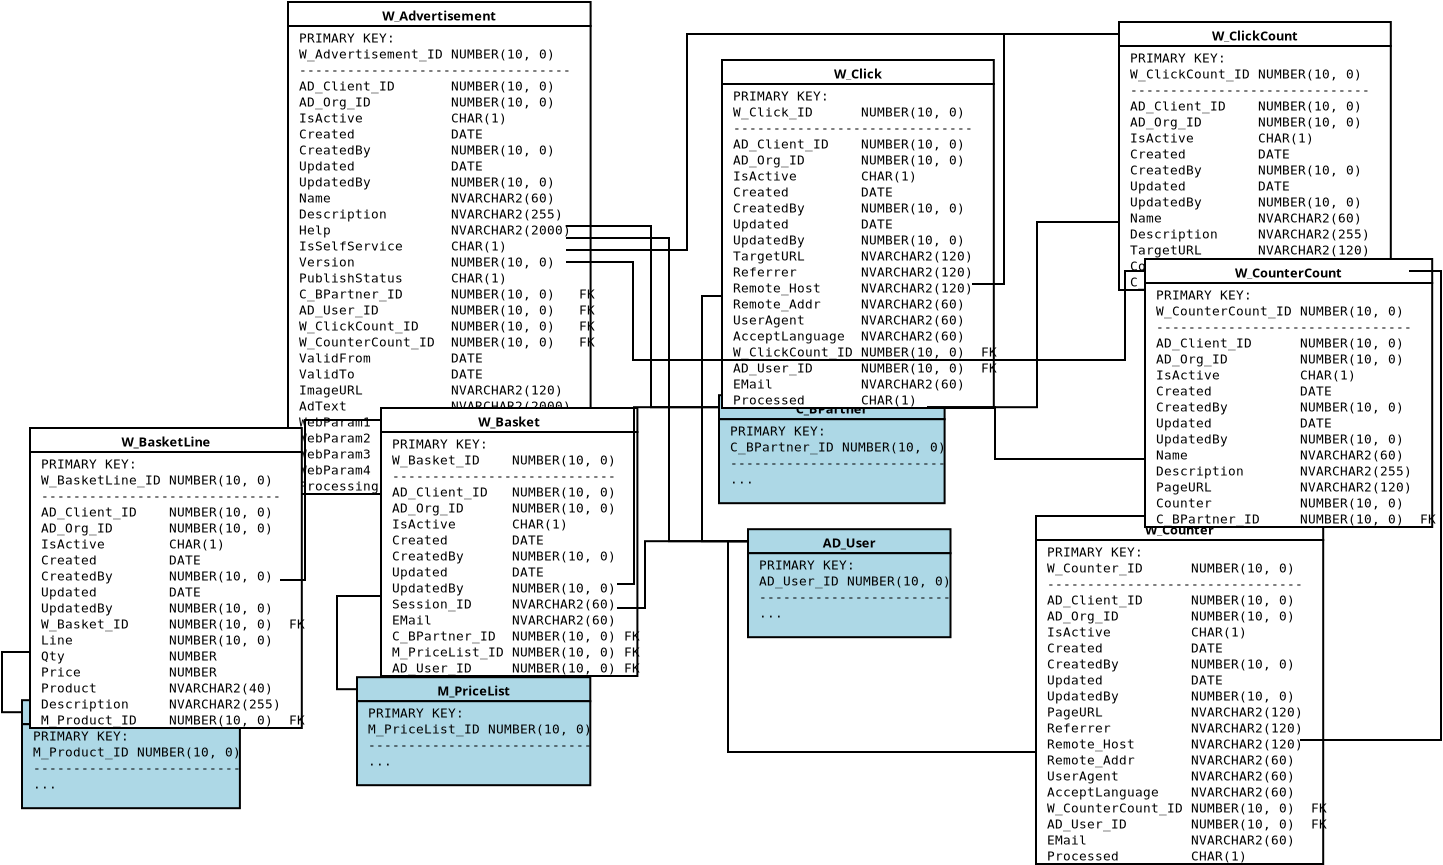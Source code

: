 <?xml version="1.0" encoding="UTF-8"?>
<dia:diagram xmlns:dia="http://www.lysator.liu.se/~alla/dia/"><dia:layer name="Background" visible="true">
<dia:object type="UML - Class" version="0" id="tab_AD_User">
	<dia:attribute name="obj_pos"><dia:point val="52.80,34.10"/></dia:attribute>
	<dia:attribute name="obj_bb"><dia:rectangle val="52.75,34.05;62.2,38.55"/></dia:attribute>
	<dia:attribute name="elem_corner"><dia:point val="52.80,34.10"/></dia:attribute>
	<dia:attribute name="elem_width"><dia:real val="9.35"/></dia:attribute>
	<dia:attribute name="elem_height"><dia:real val="19.80"/></dia:attribute>
	<dia:attribute name="name"><dia:string>#AD_User#</dia:string></dia:attribute>
	<dia:attribute name="stereotype"><dia:string>##</dia:string></dia:attribute>
	<dia:attribute name="comment"><dia:string>##</dia:string></dia:attribute>
	<dia:attribute name="abstract"><dia:boolean val="false"/></dia:attribute>
	<dia:attribute name="suppress_attributes"><dia:boolean val="false"/></dia:attribute>
	<dia:attribute name="suppress_operations"><dia:boolean val="false"/></dia:attribute>
	<dia:attribute name="visible_attributes"><dia:boolean val="true"/></dia:attribute>
	<dia:attribute name="visible_operations"><dia:boolean val="false"/></dia:attribute>
	<dia:attribute name="visible_comments"><dia:boolean val="false"/></dia:attribute>
	<dia:attribute name="foreground_color"><dia:color val="#000000"/></dia:attribute>
	<dia:attribute name="background_color"><dia:color val="#add8e6"/></dia:attribute>
	<dia:attribute name="normal_font"><dia:font family="monospace" style="0" name="Courier"/></dia:attribute>
	<dia:attribute name="abstract_font"><dia:font family="monospace" style="88" name="Courier"/></dia:attribute>
	<dia:attribute name="polymorphic_font"><dia:font family="monospace" style="8" name="Courier"/></dia:attribute>
	<dia:attribute name="classname_font"><dia:font family="sans" style="80" name="Courier"/></dia:attribute>
	<dia:attribute name="abstract_classname_font"><dia:font family="sans" style="88" name="Courier"/></dia:attribute>
	<dia:attribute name="comment_font"><dia:font family="monospace" style="0" name="Courier"/></dia:attribute>
	<dia:attribute name="font_height"><dia:real val="0.6"/></dia:attribute>
	<dia:attribute name="polymorphic_font_height"><dia:real val="0.6"/></dia:attribute>
	<dia:attribute name="abstract_font_height"><dia:real val="0.6"/></dia:attribute>
	<dia:attribute name="classname_font_height"><dia:real val="0.8"/></dia:attribute>
	<dia:attribute name="abstract_classname_font_height"><dia:real val="0.6"/></dia:attribute>
	<dia:attribute name="comment_font_height"><dia:real val="0.6"/></dia:attribute>
	<dia:attribute name="attributes">
		<dia:composite type='umlattribute'><dia:attribute name='name'><dia:string>#PRIMARY KEY:#</dia:string> </dia:attribute><dia:attribute name='type'><dia:string>##</dia:string> </dia:attribute><dia:attribute name='value'><dia:string>##</dia:string> </dia:attribute><dia:attribute name='comment'><dia:string>##</dia:string> </dia:attribute><dia:attribute name='visibility'><dia:enum val='3' /> </dia:attribute><dia:attribute name='abstract'><dia:boolean val='false' /> </dia:attribute><dia:attribute name='class_scope'><dia:boolean val='false' /> </dia:attribute></dia:composite>
		<dia:composite type='umlattribute'><dia:attribute name='name'><dia:string>#AD_User_ID NUMBER(10, 0)#</dia:string> </dia:attribute><dia:attribute name='type'><dia:string>##</dia:string> </dia:attribute><dia:attribute name='value'><dia:string>##</dia:string> </dia:attribute><dia:attribute name='comment'><dia:string>##</dia:string> </dia:attribute><dia:attribute name='visibility'><dia:enum val='3' /> </dia:attribute><dia:attribute name='abstract'><dia:boolean val='false' /> </dia:attribute><dia:attribute name='class_scope'><dia:boolean val='false' /> </dia:attribute></dia:composite>
		<dia:composite type='umlattribute'><dia:attribute name='name'><dia:string>#------------------------#</dia:string> </dia:attribute><dia:attribute name='type'><dia:string>##</dia:string> </dia:attribute><dia:attribute name='value'><dia:string>##</dia:string> </dia:attribute><dia:attribute name='comment'><dia:string>##</dia:string> </dia:attribute><dia:attribute name='visibility'><dia:enum val='3' /> </dia:attribute><dia:attribute name='abstract'><dia:boolean val='false' /> </dia:attribute><dia:attribute name='class_scope'><dia:boolean val='false' /> </dia:attribute></dia:composite>
		<dia:composite type='umlattribute'><dia:attribute name='name'><dia:string>#...#</dia:string> </dia:attribute><dia:attribute name='type'><dia:string>##</dia:string> </dia:attribute><dia:attribute name='value'><dia:string>##</dia:string> </dia:attribute><dia:attribute name='comment'><dia:string>##</dia:string> </dia:attribute><dia:attribute name='visibility'><dia:enum val='3' /> </dia:attribute><dia:attribute name='abstract'><dia:boolean val='false' /> </dia:attribute><dia:attribute name='class_scope'><dia:boolean val='false' /> </dia:attribute></dia:composite>
		<dia:composite type='umlattribute'><dia:attribute name='name'><dia:string># #</dia:string> </dia:attribute><dia:attribute name='type'><dia:string>##</dia:string> </dia:attribute><dia:attribute name='value'><dia:string>##</dia:string> </dia:attribute><dia:attribute name='comment'><dia:string>##</dia:string> </dia:attribute><dia:attribute name='visibility'><dia:enum val='3' /> </dia:attribute><dia:attribute name='abstract'><dia:boolean val='false' /> </dia:attribute><dia:attribute name='class_scope'><dia:boolean val='false' /> </dia:attribute></dia:composite>
	</dia:attribute>
	<dia:attribute name='operations' />
	<dia:attribute name='template'>
	<dia:boolean val='false' />
	</dia:attribute>
	<dia:attribute name='templates' />
</dia:object>
<dia:object type="UML - Class" version="0" id="tab_C_BPartner">
	<dia:attribute name="obj_pos"><dia:point val="51.35,27.40"/></dia:attribute>
	<dia:attribute name="obj_bb"><dia:rectangle val="51.3,27.35;61.8,31.85"/></dia:attribute>
	<dia:attribute name="elem_corner"><dia:point val="51.35,27.40"/></dia:attribute>
	<dia:attribute name="elem_width"><dia:real val="10.40"/></dia:attribute>
	<dia:attribute name="elem_height"><dia:real val="39.00"/></dia:attribute>
	<dia:attribute name="name"><dia:string>#C_BPartner#</dia:string></dia:attribute>
	<dia:attribute name="stereotype"><dia:string>##</dia:string></dia:attribute>
	<dia:attribute name="comment"><dia:string>##</dia:string></dia:attribute>
	<dia:attribute name="abstract"><dia:boolean val="false"/></dia:attribute>
	<dia:attribute name="suppress_attributes"><dia:boolean val="false"/></dia:attribute>
	<dia:attribute name="suppress_operations"><dia:boolean val="false"/></dia:attribute>
	<dia:attribute name="visible_attributes"><dia:boolean val="true"/></dia:attribute>
	<dia:attribute name="visible_operations"><dia:boolean val="false"/></dia:attribute>
	<dia:attribute name="visible_comments"><dia:boolean val="false"/></dia:attribute>
	<dia:attribute name="foreground_color"><dia:color val="#000000"/></dia:attribute>
	<dia:attribute name="background_color"><dia:color val="#add8e6"/></dia:attribute>
	<dia:attribute name="normal_font"><dia:font family="monospace" style="0" name="Courier"/></dia:attribute>
	<dia:attribute name="abstract_font"><dia:font family="monospace" style="88" name="Courier"/></dia:attribute>
	<dia:attribute name="polymorphic_font"><dia:font family="monospace" style="8" name="Courier"/></dia:attribute>
	<dia:attribute name="classname_font"><dia:font family="sans" style="80" name="Courier"/></dia:attribute>
	<dia:attribute name="abstract_classname_font"><dia:font family="sans" style="88" name="Courier"/></dia:attribute>
	<dia:attribute name="comment_font"><dia:font family="monospace" style="0" name="Courier"/></dia:attribute>
	<dia:attribute name="font_height"><dia:real val="0.6"/></dia:attribute>
	<dia:attribute name="polymorphic_font_height"><dia:real val="0.6"/></dia:attribute>
	<dia:attribute name="abstract_font_height"><dia:real val="0.6"/></dia:attribute>
	<dia:attribute name="classname_font_height"><dia:real val="0.8"/></dia:attribute>
	<dia:attribute name="abstract_classname_font_height"><dia:real val="0.6"/></dia:attribute>
	<dia:attribute name="comment_font_height"><dia:real val="0.6"/></dia:attribute>
	<dia:attribute name="attributes">
		<dia:composite type='umlattribute'><dia:attribute name='name'><dia:string>#PRIMARY KEY:#</dia:string> </dia:attribute><dia:attribute name='type'><dia:string>##</dia:string> </dia:attribute><dia:attribute name='value'><dia:string>##</dia:string> </dia:attribute><dia:attribute name='comment'><dia:string>##</dia:string> </dia:attribute><dia:attribute name='visibility'><dia:enum val='3' /> </dia:attribute><dia:attribute name='abstract'><dia:boolean val='false' /> </dia:attribute><dia:attribute name='class_scope'><dia:boolean val='false' /> </dia:attribute></dia:composite>
		<dia:composite type='umlattribute'><dia:attribute name='name'><dia:string>#C_BPartner_ID NUMBER(10, 0)#</dia:string> </dia:attribute><dia:attribute name='type'><dia:string>##</dia:string> </dia:attribute><dia:attribute name='value'><dia:string>##</dia:string> </dia:attribute><dia:attribute name='comment'><dia:string>##</dia:string> </dia:attribute><dia:attribute name='visibility'><dia:enum val='3' /> </dia:attribute><dia:attribute name='abstract'><dia:boolean val='false' /> </dia:attribute><dia:attribute name='class_scope'><dia:boolean val='false' /> </dia:attribute></dia:composite>
		<dia:composite type='umlattribute'><dia:attribute name='name'><dia:string>#---------------------------#</dia:string> </dia:attribute><dia:attribute name='type'><dia:string>##</dia:string> </dia:attribute><dia:attribute name='value'><dia:string>##</dia:string> </dia:attribute><dia:attribute name='comment'><dia:string>##</dia:string> </dia:attribute><dia:attribute name='visibility'><dia:enum val='3' /> </dia:attribute><dia:attribute name='abstract'><dia:boolean val='false' /> </dia:attribute><dia:attribute name='class_scope'><dia:boolean val='false' /> </dia:attribute></dia:composite>
		<dia:composite type='umlattribute'><dia:attribute name='name'><dia:string>#...#</dia:string> </dia:attribute><dia:attribute name='type'><dia:string>##</dia:string> </dia:attribute><dia:attribute name='value'><dia:string>##</dia:string> </dia:attribute><dia:attribute name='comment'><dia:string>##</dia:string> </dia:attribute><dia:attribute name='visibility'><dia:enum val='3' /> </dia:attribute><dia:attribute name='abstract'><dia:boolean val='false' /> </dia:attribute><dia:attribute name='class_scope'><dia:boolean val='false' /> </dia:attribute></dia:composite>
		<dia:composite type='umlattribute'><dia:attribute name='name'><dia:string># #</dia:string> </dia:attribute><dia:attribute name='type'><dia:string>##</dia:string> </dia:attribute><dia:attribute name='value'><dia:string>##</dia:string> </dia:attribute><dia:attribute name='comment'><dia:string>##</dia:string> </dia:attribute><dia:attribute name='visibility'><dia:enum val='3' /> </dia:attribute><dia:attribute name='abstract'><dia:boolean val='false' /> </dia:attribute><dia:attribute name='class_scope'><dia:boolean val='false' /> </dia:attribute></dia:composite>
	</dia:attribute>
	<dia:attribute name='operations' />
	<dia:attribute name='template'>
	<dia:boolean val='false' />
	</dia:attribute>
	<dia:attribute name='templates' />
</dia:object>
<dia:object type="UML - Class" version="0" id="tab_M_PriceList">
	<dia:attribute name="obj_pos"><dia:point val="33.25,41.50"/></dia:attribute>
	<dia:attribute name="obj_bb"><dia:rectangle val="33.2,41.45;44.05,45.95"/></dia:attribute>
	<dia:attribute name="elem_corner"><dia:point val="33.25,41.50"/></dia:attribute>
	<dia:attribute name="elem_width"><dia:real val="10.75"/></dia:attribute>
	<dia:attribute name="elem_height"><dia:real val="10.80"/></dia:attribute>
	<dia:attribute name="name"><dia:string>#M_PriceList#</dia:string></dia:attribute>
	<dia:attribute name="stereotype"><dia:string>##</dia:string></dia:attribute>
	<dia:attribute name="comment"><dia:string>##</dia:string></dia:attribute>
	<dia:attribute name="abstract"><dia:boolean val="false"/></dia:attribute>
	<dia:attribute name="suppress_attributes"><dia:boolean val="false"/></dia:attribute>
	<dia:attribute name="suppress_operations"><dia:boolean val="false"/></dia:attribute>
	<dia:attribute name="visible_attributes"><dia:boolean val="true"/></dia:attribute>
	<dia:attribute name="visible_operations"><dia:boolean val="false"/></dia:attribute>
	<dia:attribute name="visible_comments"><dia:boolean val="false"/></dia:attribute>
	<dia:attribute name="foreground_color"><dia:color val="#000000"/></dia:attribute>
	<dia:attribute name="background_color"><dia:color val="#add8e6"/></dia:attribute>
	<dia:attribute name="normal_font"><dia:font family="monospace" style="0" name="Courier"/></dia:attribute>
	<dia:attribute name="abstract_font"><dia:font family="monospace" style="88" name="Courier"/></dia:attribute>
	<dia:attribute name="polymorphic_font"><dia:font family="monospace" style="8" name="Courier"/></dia:attribute>
	<dia:attribute name="classname_font"><dia:font family="sans" style="80" name="Courier"/></dia:attribute>
	<dia:attribute name="abstract_classname_font"><dia:font family="sans" style="88" name="Courier"/></dia:attribute>
	<dia:attribute name="comment_font"><dia:font family="monospace" style="0" name="Courier"/></dia:attribute>
	<dia:attribute name="font_height"><dia:real val="0.6"/></dia:attribute>
	<dia:attribute name="polymorphic_font_height"><dia:real val="0.6"/></dia:attribute>
	<dia:attribute name="abstract_font_height"><dia:real val="0.6"/></dia:attribute>
	<dia:attribute name="classname_font_height"><dia:real val="0.8"/></dia:attribute>
	<dia:attribute name="abstract_classname_font_height"><dia:real val="0.6"/></dia:attribute>
	<dia:attribute name="comment_font_height"><dia:real val="0.6"/></dia:attribute>
	<dia:attribute name="attributes">
		<dia:composite type='umlattribute'><dia:attribute name='name'><dia:string>#PRIMARY KEY:#</dia:string> </dia:attribute><dia:attribute name='type'><dia:string>##</dia:string> </dia:attribute><dia:attribute name='value'><dia:string>##</dia:string> </dia:attribute><dia:attribute name='comment'><dia:string>##</dia:string> </dia:attribute><dia:attribute name='visibility'><dia:enum val='3' /> </dia:attribute><dia:attribute name='abstract'><dia:boolean val='false' /> </dia:attribute><dia:attribute name='class_scope'><dia:boolean val='false' /> </dia:attribute></dia:composite>
		<dia:composite type='umlattribute'><dia:attribute name='name'><dia:string>#M_PriceList_ID NUMBER(10, 0)#</dia:string> </dia:attribute><dia:attribute name='type'><dia:string>##</dia:string> </dia:attribute><dia:attribute name='value'><dia:string>##</dia:string> </dia:attribute><dia:attribute name='comment'><dia:string>##</dia:string> </dia:attribute><dia:attribute name='visibility'><dia:enum val='3' /> </dia:attribute><dia:attribute name='abstract'><dia:boolean val='false' /> </dia:attribute><dia:attribute name='class_scope'><dia:boolean val='false' /> </dia:attribute></dia:composite>
		<dia:composite type='umlattribute'><dia:attribute name='name'><dia:string>#----------------------------#</dia:string> </dia:attribute><dia:attribute name='type'><dia:string>##</dia:string> </dia:attribute><dia:attribute name='value'><dia:string>##</dia:string> </dia:attribute><dia:attribute name='comment'><dia:string>##</dia:string> </dia:attribute><dia:attribute name='visibility'><dia:enum val='3' /> </dia:attribute><dia:attribute name='abstract'><dia:boolean val='false' /> </dia:attribute><dia:attribute name='class_scope'><dia:boolean val='false' /> </dia:attribute></dia:composite>
		<dia:composite type='umlattribute'><dia:attribute name='name'><dia:string>#...#</dia:string> </dia:attribute><dia:attribute name='type'><dia:string>##</dia:string> </dia:attribute><dia:attribute name='value'><dia:string>##</dia:string> </dia:attribute><dia:attribute name='comment'><dia:string>##</dia:string> </dia:attribute><dia:attribute name='visibility'><dia:enum val='3' /> </dia:attribute><dia:attribute name='abstract'><dia:boolean val='false' /> </dia:attribute><dia:attribute name='class_scope'><dia:boolean val='false' /> </dia:attribute></dia:composite>
		<dia:composite type='umlattribute'><dia:attribute name='name'><dia:string># #</dia:string> </dia:attribute><dia:attribute name='type'><dia:string>##</dia:string> </dia:attribute><dia:attribute name='value'><dia:string>##</dia:string> </dia:attribute><dia:attribute name='comment'><dia:string>##</dia:string> </dia:attribute><dia:attribute name='visibility'><dia:enum val='3' /> </dia:attribute><dia:attribute name='abstract'><dia:boolean val='false' /> </dia:attribute><dia:attribute name='class_scope'><dia:boolean val='false' /> </dia:attribute></dia:composite>
	</dia:attribute>
	<dia:attribute name='operations' />
	<dia:attribute name='template'>
	<dia:boolean val='false' />
	</dia:attribute>
	<dia:attribute name='templates' />
</dia:object>
<dia:object type="UML - Class" version="0" id="tab_M_Product">
	<dia:attribute name="obj_pos"><dia:point val="16.50,42.65"/></dia:attribute>
	<dia:attribute name="obj_bb"><dia:rectangle val="16.45,42.6;26.6,47.1"/></dia:attribute>
	<dia:attribute name="elem_corner"><dia:point val="16.50,42.65"/></dia:attribute>
	<dia:attribute name="elem_width"><dia:real val="10.05"/></dia:attribute>
	<dia:attribute name="elem_height"><dia:real val="34.20"/></dia:attribute>
	<dia:attribute name="name"><dia:string>#M_Product#</dia:string></dia:attribute>
	<dia:attribute name="stereotype"><dia:string>##</dia:string></dia:attribute>
	<dia:attribute name="comment"><dia:string>##</dia:string></dia:attribute>
	<dia:attribute name="abstract"><dia:boolean val="false"/></dia:attribute>
	<dia:attribute name="suppress_attributes"><dia:boolean val="false"/></dia:attribute>
	<dia:attribute name="suppress_operations"><dia:boolean val="false"/></dia:attribute>
	<dia:attribute name="visible_attributes"><dia:boolean val="true"/></dia:attribute>
	<dia:attribute name="visible_operations"><dia:boolean val="false"/></dia:attribute>
	<dia:attribute name="visible_comments"><dia:boolean val="false"/></dia:attribute>
	<dia:attribute name="foreground_color"><dia:color val="#000000"/></dia:attribute>
	<dia:attribute name="background_color"><dia:color val="#add8e6"/></dia:attribute>
	<dia:attribute name="normal_font"><dia:font family="monospace" style="0" name="Courier"/></dia:attribute>
	<dia:attribute name="abstract_font"><dia:font family="monospace" style="88" name="Courier"/></dia:attribute>
	<dia:attribute name="polymorphic_font"><dia:font family="monospace" style="8" name="Courier"/></dia:attribute>
	<dia:attribute name="classname_font"><dia:font family="sans" style="80" name="Courier"/></dia:attribute>
	<dia:attribute name="abstract_classname_font"><dia:font family="sans" style="88" name="Courier"/></dia:attribute>
	<dia:attribute name="comment_font"><dia:font family="monospace" style="0" name="Courier"/></dia:attribute>
	<dia:attribute name="font_height"><dia:real val="0.6"/></dia:attribute>
	<dia:attribute name="polymorphic_font_height"><dia:real val="0.6"/></dia:attribute>
	<dia:attribute name="abstract_font_height"><dia:real val="0.6"/></dia:attribute>
	<dia:attribute name="classname_font_height"><dia:real val="0.8"/></dia:attribute>
	<dia:attribute name="abstract_classname_font_height"><dia:real val="0.6"/></dia:attribute>
	<dia:attribute name="comment_font_height"><dia:real val="0.6"/></dia:attribute>
	<dia:attribute name="attributes">
		<dia:composite type='umlattribute'><dia:attribute name='name'><dia:string>#PRIMARY KEY:#</dia:string> </dia:attribute><dia:attribute name='type'><dia:string>##</dia:string> </dia:attribute><dia:attribute name='value'><dia:string>##</dia:string> </dia:attribute><dia:attribute name='comment'><dia:string>##</dia:string> </dia:attribute><dia:attribute name='visibility'><dia:enum val='3' /> </dia:attribute><dia:attribute name='abstract'><dia:boolean val='false' /> </dia:attribute><dia:attribute name='class_scope'><dia:boolean val='false' /> </dia:attribute></dia:composite>
		<dia:composite type='umlattribute'><dia:attribute name='name'><dia:string>#M_Product_ID NUMBER(10, 0)#</dia:string> </dia:attribute><dia:attribute name='type'><dia:string>##</dia:string> </dia:attribute><dia:attribute name='value'><dia:string>##</dia:string> </dia:attribute><dia:attribute name='comment'><dia:string>##</dia:string> </dia:attribute><dia:attribute name='visibility'><dia:enum val='3' /> </dia:attribute><dia:attribute name='abstract'><dia:boolean val='false' /> </dia:attribute><dia:attribute name='class_scope'><dia:boolean val='false' /> </dia:attribute></dia:composite>
		<dia:composite type='umlattribute'><dia:attribute name='name'><dia:string>#--------------------------#</dia:string> </dia:attribute><dia:attribute name='type'><dia:string>##</dia:string> </dia:attribute><dia:attribute name='value'><dia:string>##</dia:string> </dia:attribute><dia:attribute name='comment'><dia:string>##</dia:string> </dia:attribute><dia:attribute name='visibility'><dia:enum val='3' /> </dia:attribute><dia:attribute name='abstract'><dia:boolean val='false' /> </dia:attribute><dia:attribute name='class_scope'><dia:boolean val='false' /> </dia:attribute></dia:composite>
		<dia:composite type='umlattribute'><dia:attribute name='name'><dia:string>#...#</dia:string> </dia:attribute><dia:attribute name='type'><dia:string>##</dia:string> </dia:attribute><dia:attribute name='value'><dia:string>##</dia:string> </dia:attribute><dia:attribute name='comment'><dia:string>##</dia:string> </dia:attribute><dia:attribute name='visibility'><dia:enum val='3' /> </dia:attribute><dia:attribute name='abstract'><dia:boolean val='false' /> </dia:attribute><dia:attribute name='class_scope'><dia:boolean val='false' /> </dia:attribute></dia:composite>
		<dia:composite type='umlattribute'><dia:attribute name='name'><dia:string># #</dia:string> </dia:attribute><dia:attribute name='type'><dia:string>##</dia:string> </dia:attribute><dia:attribute name='value'><dia:string>##</dia:string> </dia:attribute><dia:attribute name='comment'><dia:string>##</dia:string> </dia:attribute><dia:attribute name='visibility'><dia:enum val='3' /> </dia:attribute><dia:attribute name='abstract'><dia:boolean val='false' /> </dia:attribute><dia:attribute name='class_scope'><dia:boolean val='false' /> </dia:attribute></dia:composite>
	</dia:attribute>
	<dia:attribute name='operations' />
	<dia:attribute name='template'>
	<dia:boolean val='false' />
	</dia:attribute>
	<dia:attribute name='templates' />
</dia:object>
<dia:object type="UML - Class" version="0" id="tab_W_Advertisement">
	<dia:attribute name="obj_pos"><dia:point val="29.80,7.74"/></dia:attribute>
	<dia:attribute name="obj_bb"><dia:rectangle val="29.75,7.69;43.75,26.59"/></dia:attribute>
	<dia:attribute name="elem_corner"><dia:point val="29.80,7.74"/></dia:attribute>
	<dia:attribute name="elem_width"><dia:real val="13.90"/></dia:attribute>
	<dia:attribute name="elem_height"><dia:real val="17.40"/></dia:attribute>
	<dia:attribute name="name"><dia:string>#W_Advertisement#</dia:string></dia:attribute>
	<dia:attribute name="stereotype"><dia:string>##</dia:string></dia:attribute>
	<dia:attribute name="comment"><dia:string>##</dia:string></dia:attribute>
	<dia:attribute name="abstract"><dia:boolean val="false"/></dia:attribute>
	<dia:attribute name="suppress_attributes"><dia:boolean val="false"/></dia:attribute>
	<dia:attribute name="suppress_operations"><dia:boolean val="false"/></dia:attribute>
	<dia:attribute name="visible_attributes"><dia:boolean val="true"/></dia:attribute>
	<dia:attribute name="visible_operations"><dia:boolean val="false"/></dia:attribute>
	<dia:attribute name="visible_comments"><dia:boolean val="false"/></dia:attribute>
	<dia:attribute name="foreground_color"><dia:color val="#000000"/></dia:attribute>
	<dia:attribute name="background_color"><dia:color val="#ffffff"/></dia:attribute>
	<dia:attribute name="normal_font"><dia:font family="monospace" style="0" name="Courier"/></dia:attribute>
	<dia:attribute name="abstract_font"><dia:font family="monospace" style="88" name="Courier"/></dia:attribute>
	<dia:attribute name="polymorphic_font"><dia:font family="monospace" style="8" name="Courier"/></dia:attribute>
	<dia:attribute name="classname_font"><dia:font family="sans" style="80" name="Courier"/></dia:attribute>
	<dia:attribute name="abstract_classname_font"><dia:font family="sans" style="88" name="Courier"/></dia:attribute>
	<dia:attribute name="comment_font"><dia:font family="monospace" style="0" name="Courier"/></dia:attribute>
	<dia:attribute name="font_height"><dia:real val="0.6"/></dia:attribute>
	<dia:attribute name="polymorphic_font_height"><dia:real val="0.6"/></dia:attribute>
	<dia:attribute name="abstract_font_height"><dia:real val="0.6"/></dia:attribute>
	<dia:attribute name="classname_font_height"><dia:real val="0.8"/></dia:attribute>
	<dia:attribute name="abstract_classname_font_height"><dia:real val="0.6"/></dia:attribute>
	<dia:attribute name="comment_font_height"><dia:real val="0.6"/></dia:attribute>
	<dia:attribute name="attributes">
		<dia:composite type='umlattribute'><dia:attribute name='name'><dia:string>#PRIMARY KEY:#</dia:string> </dia:attribute><dia:attribute name='type'><dia:string>##</dia:string> </dia:attribute><dia:attribute name='value'><dia:string>##</dia:string> </dia:attribute><dia:attribute name='comment'><dia:string>##</dia:string> </dia:attribute><dia:attribute name='visibility'><dia:enum val='3' /> </dia:attribute><dia:attribute name='abstract'><dia:boolean val='false' /> </dia:attribute><dia:attribute name='class_scope'><dia:boolean val='false' /> </dia:attribute></dia:composite>
		<dia:composite type='umlattribute'><dia:attribute name='name'><dia:string>#W_Advertisement_ID NUMBER(10, 0)  #</dia:string> </dia:attribute><dia:attribute name='type'><dia:string>##</dia:string> </dia:attribute><dia:attribute name='value'><dia:string>##</dia:string> </dia:attribute><dia:attribute name='comment'><dia:string>##</dia:string> </dia:attribute><dia:attribute name='visibility'><dia:enum val='3' /> </dia:attribute><dia:attribute name='abstract'><dia:boolean val='false' /> </dia:attribute><dia:attribute name='class_scope'><dia:boolean val='false' /> </dia:attribute></dia:composite>
		<dia:composite type='umlattribute'><dia:attribute name='name'><dia:string>#----------------------------------#</dia:string> </dia:attribute><dia:attribute name='type'><dia:string>##</dia:string> </dia:attribute><dia:attribute name='value'><dia:string>##</dia:string> </dia:attribute><dia:attribute name='comment'><dia:string>##</dia:string> </dia:attribute><dia:attribute name='visibility'><dia:enum val='3' /> </dia:attribute><dia:attribute name='abstract'><dia:boolean val='false' /> </dia:attribute><dia:attribute name='class_scope'><dia:boolean val='false' /> </dia:attribute></dia:composite>
		<dia:composite type='umlattribute'><dia:attribute name='name'><dia:string>#AD_Client_ID       NUMBER(10, 0)  #</dia:string> </dia:attribute><dia:attribute name='type'><dia:string>##</dia:string> </dia:attribute><dia:attribute name='value'><dia:string>##</dia:string> </dia:attribute><dia:attribute name='comment'><dia:string>##</dia:string> </dia:attribute><dia:attribute name='visibility'><dia:enum val='3' /> </dia:attribute><dia:attribute name='abstract'><dia:boolean val='false' /> </dia:attribute><dia:attribute name='class_scope'><dia:boolean val='false' /> </dia:attribute></dia:composite>
		<dia:composite type='umlattribute'><dia:attribute name='name'><dia:string>#AD_Org_ID          NUMBER(10, 0)  #</dia:string> </dia:attribute><dia:attribute name='type'><dia:string>##</dia:string> </dia:attribute><dia:attribute name='value'><dia:string>##</dia:string> </dia:attribute><dia:attribute name='comment'><dia:string>##</dia:string> </dia:attribute><dia:attribute name='visibility'><dia:enum val='3' /> </dia:attribute><dia:attribute name='abstract'><dia:boolean val='false' /> </dia:attribute><dia:attribute name='class_scope'><dia:boolean val='false' /> </dia:attribute></dia:composite>
		<dia:composite type='umlattribute'><dia:attribute name='name'><dia:string>#IsActive           CHAR(1)        #</dia:string> </dia:attribute><dia:attribute name='type'><dia:string>##</dia:string> </dia:attribute><dia:attribute name='value'><dia:string>##</dia:string> </dia:attribute><dia:attribute name='comment'><dia:string>##</dia:string> </dia:attribute><dia:attribute name='visibility'><dia:enum val='3' /> </dia:attribute><dia:attribute name='abstract'><dia:boolean val='false' /> </dia:attribute><dia:attribute name='class_scope'><dia:boolean val='false' /> </dia:attribute></dia:composite>
		<dia:composite type='umlattribute'><dia:attribute name='name'><dia:string>#Created            DATE           #</dia:string> </dia:attribute><dia:attribute name='type'><dia:string>##</dia:string> </dia:attribute><dia:attribute name='value'><dia:string>##</dia:string> </dia:attribute><dia:attribute name='comment'><dia:string>##</dia:string> </dia:attribute><dia:attribute name='visibility'><dia:enum val='3' /> </dia:attribute><dia:attribute name='abstract'><dia:boolean val='false' /> </dia:attribute><dia:attribute name='class_scope'><dia:boolean val='false' /> </dia:attribute></dia:composite>
		<dia:composite type='umlattribute'><dia:attribute name='name'><dia:string>#CreatedBy          NUMBER(10, 0)  #</dia:string> </dia:attribute><dia:attribute name='type'><dia:string>##</dia:string> </dia:attribute><dia:attribute name='value'><dia:string>##</dia:string> </dia:attribute><dia:attribute name='comment'><dia:string>##</dia:string> </dia:attribute><dia:attribute name='visibility'><dia:enum val='3' /> </dia:attribute><dia:attribute name='abstract'><dia:boolean val='false' /> </dia:attribute><dia:attribute name='class_scope'><dia:boolean val='false' /> </dia:attribute></dia:composite>
		<dia:composite type='umlattribute'><dia:attribute name='name'><dia:string>#Updated            DATE           #</dia:string> </dia:attribute><dia:attribute name='type'><dia:string>##</dia:string> </dia:attribute><dia:attribute name='value'><dia:string>##</dia:string> </dia:attribute><dia:attribute name='comment'><dia:string>##</dia:string> </dia:attribute><dia:attribute name='visibility'><dia:enum val='3' /> </dia:attribute><dia:attribute name='abstract'><dia:boolean val='false' /> </dia:attribute><dia:attribute name='class_scope'><dia:boolean val='false' /> </dia:attribute></dia:composite>
		<dia:composite type='umlattribute'><dia:attribute name='name'><dia:string>#UpdatedBy          NUMBER(10, 0)  #</dia:string> </dia:attribute><dia:attribute name='type'><dia:string>##</dia:string> </dia:attribute><dia:attribute name='value'><dia:string>##</dia:string> </dia:attribute><dia:attribute name='comment'><dia:string>##</dia:string> </dia:attribute><dia:attribute name='visibility'><dia:enum val='3' /> </dia:attribute><dia:attribute name='abstract'><dia:boolean val='false' /> </dia:attribute><dia:attribute name='class_scope'><dia:boolean val='false' /> </dia:attribute></dia:composite>
		<dia:composite type='umlattribute'><dia:attribute name='name'><dia:string>#Name               NVARCHAR2(60)  #</dia:string> </dia:attribute><dia:attribute name='type'><dia:string>##</dia:string> </dia:attribute><dia:attribute name='value'><dia:string>##</dia:string> </dia:attribute><dia:attribute name='comment'><dia:string>##</dia:string> </dia:attribute><dia:attribute name='visibility'><dia:enum val='3' /> </dia:attribute><dia:attribute name='abstract'><dia:boolean val='false' /> </dia:attribute><dia:attribute name='class_scope'><dia:boolean val='false' /> </dia:attribute></dia:composite>
		<dia:composite type='umlattribute'><dia:attribute name='name'><dia:string>#Description        NVARCHAR2(255) #</dia:string> </dia:attribute><dia:attribute name='type'><dia:string>##</dia:string> </dia:attribute><dia:attribute name='value'><dia:string>##</dia:string> </dia:attribute><dia:attribute name='comment'><dia:string>##</dia:string> </dia:attribute><dia:attribute name='visibility'><dia:enum val='3' /> </dia:attribute><dia:attribute name='abstract'><dia:boolean val='false' /> </dia:attribute><dia:attribute name='class_scope'><dia:boolean val='false' /> </dia:attribute></dia:composite>
		<dia:composite type='umlattribute'><dia:attribute name='name'><dia:string>#Help               NVARCHAR2(2000)#</dia:string> </dia:attribute><dia:attribute name='type'><dia:string>##</dia:string> </dia:attribute><dia:attribute name='value'><dia:string>##</dia:string> </dia:attribute><dia:attribute name='comment'><dia:string>##</dia:string> </dia:attribute><dia:attribute name='visibility'><dia:enum val='3' /> </dia:attribute><dia:attribute name='abstract'><dia:boolean val='false' /> </dia:attribute><dia:attribute name='class_scope'><dia:boolean val='false' /> </dia:attribute></dia:composite>
		<dia:composite type='umlattribute'><dia:attribute name='name'><dia:string>#IsSelfService      CHAR(1)        #</dia:string> </dia:attribute><dia:attribute name='type'><dia:string>##</dia:string> </dia:attribute><dia:attribute name='value'><dia:string>##</dia:string> </dia:attribute><dia:attribute name='comment'><dia:string>##</dia:string> </dia:attribute><dia:attribute name='visibility'><dia:enum val='3' /> </dia:attribute><dia:attribute name='abstract'><dia:boolean val='false' /> </dia:attribute><dia:attribute name='class_scope'><dia:boolean val='false' /> </dia:attribute></dia:composite>
		<dia:composite type='umlattribute'><dia:attribute name='name'><dia:string>#Version            NUMBER(10, 0)  #</dia:string> </dia:attribute><dia:attribute name='type'><dia:string>##</dia:string> </dia:attribute><dia:attribute name='value'><dia:string>##</dia:string> </dia:attribute><dia:attribute name='comment'><dia:string>##</dia:string> </dia:attribute><dia:attribute name='visibility'><dia:enum val='3' /> </dia:attribute><dia:attribute name='abstract'><dia:boolean val='false' /> </dia:attribute><dia:attribute name='class_scope'><dia:boolean val='false' /> </dia:attribute></dia:composite>
		<dia:composite type='umlattribute'><dia:attribute name='name'><dia:string>#PublishStatus      CHAR(1)        #</dia:string> </dia:attribute><dia:attribute name='type'><dia:string>##</dia:string> </dia:attribute><dia:attribute name='value'><dia:string>##</dia:string> </dia:attribute><dia:attribute name='comment'><dia:string>##</dia:string> </dia:attribute><dia:attribute name='visibility'><dia:enum val='3' /> </dia:attribute><dia:attribute name='abstract'><dia:boolean val='false' /> </dia:attribute><dia:attribute name='class_scope'><dia:boolean val='false' /> </dia:attribute></dia:composite>
		<dia:composite type='umlattribute'><dia:attribute name='name'><dia:string>#C_BPartner_ID      NUMBER(10, 0)   FK#</dia:string> </dia:attribute><dia:attribute name='type'><dia:string>##</dia:string> </dia:attribute><dia:attribute name='value'><dia:string>##</dia:string> </dia:attribute><dia:attribute name='comment'><dia:string>##</dia:string> </dia:attribute><dia:attribute name='visibility'><dia:enum val='3' /> </dia:attribute><dia:attribute name='abstract'><dia:boolean val='false' /> </dia:attribute><dia:attribute name='class_scope'><dia:boolean val='false' /> </dia:attribute></dia:composite>
		<dia:composite type='umlattribute'><dia:attribute name='name'><dia:string>#AD_User_ID         NUMBER(10, 0)   FK#</dia:string> </dia:attribute><dia:attribute name='type'><dia:string>##</dia:string> </dia:attribute><dia:attribute name='value'><dia:string>##</dia:string> </dia:attribute><dia:attribute name='comment'><dia:string>##</dia:string> </dia:attribute><dia:attribute name='visibility'><dia:enum val='3' /> </dia:attribute><dia:attribute name='abstract'><dia:boolean val='false' /> </dia:attribute><dia:attribute name='class_scope'><dia:boolean val='false' /> </dia:attribute></dia:composite>
		<dia:composite type='umlattribute'><dia:attribute name='name'><dia:string>#W_ClickCount_ID    NUMBER(10, 0)   FK#</dia:string> </dia:attribute><dia:attribute name='type'><dia:string>##</dia:string> </dia:attribute><dia:attribute name='value'><dia:string>##</dia:string> </dia:attribute><dia:attribute name='comment'><dia:string>##</dia:string> </dia:attribute><dia:attribute name='visibility'><dia:enum val='3' /> </dia:attribute><dia:attribute name='abstract'><dia:boolean val='false' /> </dia:attribute><dia:attribute name='class_scope'><dia:boolean val='false' /> </dia:attribute></dia:composite>
		<dia:composite type='umlattribute'><dia:attribute name='name'><dia:string>#W_CounterCount_ID  NUMBER(10, 0)   FK#</dia:string> </dia:attribute><dia:attribute name='type'><dia:string>##</dia:string> </dia:attribute><dia:attribute name='value'><dia:string>##</dia:string> </dia:attribute><dia:attribute name='comment'><dia:string>##</dia:string> </dia:attribute><dia:attribute name='visibility'><dia:enum val='3' /> </dia:attribute><dia:attribute name='abstract'><dia:boolean val='false' /> </dia:attribute><dia:attribute name='class_scope'><dia:boolean val='false' /> </dia:attribute></dia:composite>
		<dia:composite type='umlattribute'><dia:attribute name='name'><dia:string>#ValidFrom          DATE           #</dia:string> </dia:attribute><dia:attribute name='type'><dia:string>##</dia:string> </dia:attribute><dia:attribute name='value'><dia:string>##</dia:string> </dia:attribute><dia:attribute name='comment'><dia:string>##</dia:string> </dia:attribute><dia:attribute name='visibility'><dia:enum val='3' /> </dia:attribute><dia:attribute name='abstract'><dia:boolean val='false' /> </dia:attribute><dia:attribute name='class_scope'><dia:boolean val='false' /> </dia:attribute></dia:composite>
		<dia:composite type='umlattribute'><dia:attribute name='name'><dia:string>#ValidTo            DATE           #</dia:string> </dia:attribute><dia:attribute name='type'><dia:string>##</dia:string> </dia:attribute><dia:attribute name='value'><dia:string>##</dia:string> </dia:attribute><dia:attribute name='comment'><dia:string>##</dia:string> </dia:attribute><dia:attribute name='visibility'><dia:enum val='3' /> </dia:attribute><dia:attribute name='abstract'><dia:boolean val='false' /> </dia:attribute><dia:attribute name='class_scope'><dia:boolean val='false' /> </dia:attribute></dia:composite>
		<dia:composite type='umlattribute'><dia:attribute name='name'><dia:string>#ImageURL           NVARCHAR2(120) #</dia:string> </dia:attribute><dia:attribute name='type'><dia:string>##</dia:string> </dia:attribute><dia:attribute name='value'><dia:string>##</dia:string> </dia:attribute><dia:attribute name='comment'><dia:string>##</dia:string> </dia:attribute><dia:attribute name='visibility'><dia:enum val='3' /> </dia:attribute><dia:attribute name='abstract'><dia:boolean val='false' /> </dia:attribute><dia:attribute name='class_scope'><dia:boolean val='false' /> </dia:attribute></dia:composite>
		<dia:composite type='umlattribute'><dia:attribute name='name'><dia:string>#AdText             NVARCHAR2(2000)#</dia:string> </dia:attribute><dia:attribute name='type'><dia:string>##</dia:string> </dia:attribute><dia:attribute name='value'><dia:string>##</dia:string> </dia:attribute><dia:attribute name='comment'><dia:string>##</dia:string> </dia:attribute><dia:attribute name='visibility'><dia:enum val='3' /> </dia:attribute><dia:attribute name='abstract'><dia:boolean val='false' /> </dia:attribute><dia:attribute name='class_scope'><dia:boolean val='false' /> </dia:attribute></dia:composite>
		<dia:composite type='umlattribute'><dia:attribute name='name'><dia:string>#WebParam1          NVARCHAR2(2000)#</dia:string> </dia:attribute><dia:attribute name='type'><dia:string>##</dia:string> </dia:attribute><dia:attribute name='value'><dia:string>##</dia:string> </dia:attribute><dia:attribute name='comment'><dia:string>##</dia:string> </dia:attribute><dia:attribute name='visibility'><dia:enum val='3' /> </dia:attribute><dia:attribute name='abstract'><dia:boolean val='false' /> </dia:attribute><dia:attribute name='class_scope'><dia:boolean val='false' /> </dia:attribute></dia:composite>
		<dia:composite type='umlattribute'><dia:attribute name='name'><dia:string>#WebParam2          NVARCHAR2(2000)#</dia:string> </dia:attribute><dia:attribute name='type'><dia:string>##</dia:string> </dia:attribute><dia:attribute name='value'><dia:string>##</dia:string> </dia:attribute><dia:attribute name='comment'><dia:string>##</dia:string> </dia:attribute><dia:attribute name='visibility'><dia:enum val='3' /> </dia:attribute><dia:attribute name='abstract'><dia:boolean val='false' /> </dia:attribute><dia:attribute name='class_scope'><dia:boolean val='false' /> </dia:attribute></dia:composite>
		<dia:composite type='umlattribute'><dia:attribute name='name'><dia:string>#WebParam3          NVARCHAR2(2000)#</dia:string> </dia:attribute><dia:attribute name='type'><dia:string>##</dia:string> </dia:attribute><dia:attribute name='value'><dia:string>##</dia:string> </dia:attribute><dia:attribute name='comment'><dia:string>##</dia:string> </dia:attribute><dia:attribute name='visibility'><dia:enum val='3' /> </dia:attribute><dia:attribute name='abstract'><dia:boolean val='false' /> </dia:attribute><dia:attribute name='class_scope'><dia:boolean val='false' /> </dia:attribute></dia:composite>
		<dia:composite type='umlattribute'><dia:attribute name='name'><dia:string>#WebParam4          NVARCHAR2(2000)#</dia:string> </dia:attribute><dia:attribute name='type'><dia:string>##</dia:string> </dia:attribute><dia:attribute name='value'><dia:string>##</dia:string> </dia:attribute><dia:attribute name='comment'><dia:string>##</dia:string> </dia:attribute><dia:attribute name='visibility'><dia:enum val='3' /> </dia:attribute><dia:attribute name='abstract'><dia:boolean val='false' /> </dia:attribute><dia:attribute name='class_scope'><dia:boolean val='false' /> </dia:attribute></dia:composite>
		<dia:composite type='umlattribute'><dia:attribute name='name'><dia:string>#Processing         CHAR(1)        #</dia:string> </dia:attribute><dia:attribute name='type'><dia:string>##</dia:string> </dia:attribute><dia:attribute name='value'><dia:string>##</dia:string> </dia:attribute><dia:attribute name='comment'><dia:string>##</dia:string> </dia:attribute><dia:attribute name='visibility'><dia:enum val='3' /> </dia:attribute><dia:attribute name='abstract'><dia:boolean val='false' /> </dia:attribute><dia:attribute name='class_scope'><dia:boolean val='false' /> </dia:attribute></dia:composite>
	</dia:attribute>
	<dia:attribute name='operations' />
	<dia:attribute name='template'>
	<dia:boolean val='false' />
	</dia:attribute>
	<dia:attribute name='templates' />
</dia:object>
<dia:object type="UML - Class" version="0" id="tab_W_Basket">
	<dia:attribute name="obj_pos"><dia:point val="34.45,28.04"/></dia:attribute>
	<dia:attribute name="obj_bb"><dia:rectangle val="34.4,27.99;46.3,38.49"/></dia:attribute>
	<dia:attribute name="elem_corner"><dia:point val="34.45,28.04"/></dia:attribute>
	<dia:attribute name="elem_width"><dia:real val="11.80"/></dia:attribute>
	<dia:attribute name="elem_height"><dia:real val="9.00"/></dia:attribute>
	<dia:attribute name="name"><dia:string>#W_Basket#</dia:string></dia:attribute>
	<dia:attribute name="stereotype"><dia:string>##</dia:string></dia:attribute>
	<dia:attribute name="comment"><dia:string>##</dia:string></dia:attribute>
	<dia:attribute name="abstract"><dia:boolean val="false"/></dia:attribute>
	<dia:attribute name="suppress_attributes"><dia:boolean val="false"/></dia:attribute>
	<dia:attribute name="suppress_operations"><dia:boolean val="false"/></dia:attribute>
	<dia:attribute name="visible_attributes"><dia:boolean val="true"/></dia:attribute>
	<dia:attribute name="visible_operations"><dia:boolean val="false"/></dia:attribute>
	<dia:attribute name="visible_comments"><dia:boolean val="false"/></dia:attribute>
	<dia:attribute name="foreground_color"><dia:color val="#000000"/></dia:attribute>
	<dia:attribute name="background_color"><dia:color val="#ffffff"/></dia:attribute>
	<dia:attribute name="normal_font"><dia:font family="monospace" style="0" name="Courier"/></dia:attribute>
	<dia:attribute name="abstract_font"><dia:font family="monospace" style="88" name="Courier"/></dia:attribute>
	<dia:attribute name="polymorphic_font"><dia:font family="monospace" style="8" name="Courier"/></dia:attribute>
	<dia:attribute name="classname_font"><dia:font family="sans" style="80" name="Courier"/></dia:attribute>
	<dia:attribute name="abstract_classname_font"><dia:font family="sans" style="88" name="Courier"/></dia:attribute>
	<dia:attribute name="comment_font"><dia:font family="monospace" style="0" name="Courier"/></dia:attribute>
	<dia:attribute name="font_height"><dia:real val="0.6"/></dia:attribute>
	<dia:attribute name="polymorphic_font_height"><dia:real val="0.6"/></dia:attribute>
	<dia:attribute name="abstract_font_height"><dia:real val="0.6"/></dia:attribute>
	<dia:attribute name="classname_font_height"><dia:real val="0.8"/></dia:attribute>
	<dia:attribute name="abstract_classname_font_height"><dia:real val="0.6"/></dia:attribute>
	<dia:attribute name="comment_font_height"><dia:real val="0.6"/></dia:attribute>
	<dia:attribute name="attributes">
		<dia:composite type='umlattribute'><dia:attribute name='name'><dia:string>#PRIMARY KEY:#</dia:string> </dia:attribute><dia:attribute name='type'><dia:string>##</dia:string> </dia:attribute><dia:attribute name='value'><dia:string>##</dia:string> </dia:attribute><dia:attribute name='comment'><dia:string>##</dia:string> </dia:attribute><dia:attribute name='visibility'><dia:enum val='3' /> </dia:attribute><dia:attribute name='abstract'><dia:boolean val='false' /> </dia:attribute><dia:attribute name='class_scope'><dia:boolean val='false' /> </dia:attribute></dia:composite>
		<dia:composite type='umlattribute'><dia:attribute name='name'><dia:string>#W_Basket_ID    NUMBER(10, 0)#</dia:string> </dia:attribute><dia:attribute name='type'><dia:string>##</dia:string> </dia:attribute><dia:attribute name='value'><dia:string>##</dia:string> </dia:attribute><dia:attribute name='comment'><dia:string>##</dia:string> </dia:attribute><dia:attribute name='visibility'><dia:enum val='3' /> </dia:attribute><dia:attribute name='abstract'><dia:boolean val='false' /> </dia:attribute><dia:attribute name='class_scope'><dia:boolean val='false' /> </dia:attribute></dia:composite>
		<dia:composite type='umlattribute'><dia:attribute name='name'><dia:string>#----------------------------#</dia:string> </dia:attribute><dia:attribute name='type'><dia:string>##</dia:string> </dia:attribute><dia:attribute name='value'><dia:string>##</dia:string> </dia:attribute><dia:attribute name='comment'><dia:string>##</dia:string> </dia:attribute><dia:attribute name='visibility'><dia:enum val='3' /> </dia:attribute><dia:attribute name='abstract'><dia:boolean val='false' /> </dia:attribute><dia:attribute name='class_scope'><dia:boolean val='false' /> </dia:attribute></dia:composite>
		<dia:composite type='umlattribute'><dia:attribute name='name'><dia:string>#AD_Client_ID   NUMBER(10, 0)#</dia:string> </dia:attribute><dia:attribute name='type'><dia:string>##</dia:string> </dia:attribute><dia:attribute name='value'><dia:string>##</dia:string> </dia:attribute><dia:attribute name='comment'><dia:string>##</dia:string> </dia:attribute><dia:attribute name='visibility'><dia:enum val='3' /> </dia:attribute><dia:attribute name='abstract'><dia:boolean val='false' /> </dia:attribute><dia:attribute name='class_scope'><dia:boolean val='false' /> </dia:attribute></dia:composite>
		<dia:composite type='umlattribute'><dia:attribute name='name'><dia:string>#AD_Org_ID      NUMBER(10, 0)#</dia:string> </dia:attribute><dia:attribute name='type'><dia:string>##</dia:string> </dia:attribute><dia:attribute name='value'><dia:string>##</dia:string> </dia:attribute><dia:attribute name='comment'><dia:string>##</dia:string> </dia:attribute><dia:attribute name='visibility'><dia:enum val='3' /> </dia:attribute><dia:attribute name='abstract'><dia:boolean val='false' /> </dia:attribute><dia:attribute name='class_scope'><dia:boolean val='false' /> </dia:attribute></dia:composite>
		<dia:composite type='umlattribute'><dia:attribute name='name'><dia:string>#IsActive       CHAR(1)      #</dia:string> </dia:attribute><dia:attribute name='type'><dia:string>##</dia:string> </dia:attribute><dia:attribute name='value'><dia:string>##</dia:string> </dia:attribute><dia:attribute name='comment'><dia:string>##</dia:string> </dia:attribute><dia:attribute name='visibility'><dia:enum val='3' /> </dia:attribute><dia:attribute name='abstract'><dia:boolean val='false' /> </dia:attribute><dia:attribute name='class_scope'><dia:boolean val='false' /> </dia:attribute></dia:composite>
		<dia:composite type='umlattribute'><dia:attribute name='name'><dia:string>#Created        DATE         #</dia:string> </dia:attribute><dia:attribute name='type'><dia:string>##</dia:string> </dia:attribute><dia:attribute name='value'><dia:string>##</dia:string> </dia:attribute><dia:attribute name='comment'><dia:string>##</dia:string> </dia:attribute><dia:attribute name='visibility'><dia:enum val='3' /> </dia:attribute><dia:attribute name='abstract'><dia:boolean val='false' /> </dia:attribute><dia:attribute name='class_scope'><dia:boolean val='false' /> </dia:attribute></dia:composite>
		<dia:composite type='umlattribute'><dia:attribute name='name'><dia:string>#CreatedBy      NUMBER(10, 0)#</dia:string> </dia:attribute><dia:attribute name='type'><dia:string>##</dia:string> </dia:attribute><dia:attribute name='value'><dia:string>##</dia:string> </dia:attribute><dia:attribute name='comment'><dia:string>##</dia:string> </dia:attribute><dia:attribute name='visibility'><dia:enum val='3' /> </dia:attribute><dia:attribute name='abstract'><dia:boolean val='false' /> </dia:attribute><dia:attribute name='class_scope'><dia:boolean val='false' /> </dia:attribute></dia:composite>
		<dia:composite type='umlattribute'><dia:attribute name='name'><dia:string>#Updated        DATE         #</dia:string> </dia:attribute><dia:attribute name='type'><dia:string>##</dia:string> </dia:attribute><dia:attribute name='value'><dia:string>##</dia:string> </dia:attribute><dia:attribute name='comment'><dia:string>##</dia:string> </dia:attribute><dia:attribute name='visibility'><dia:enum val='3' /> </dia:attribute><dia:attribute name='abstract'><dia:boolean val='false' /> </dia:attribute><dia:attribute name='class_scope'><dia:boolean val='false' /> </dia:attribute></dia:composite>
		<dia:composite type='umlattribute'><dia:attribute name='name'><dia:string>#UpdatedBy      NUMBER(10, 0)#</dia:string> </dia:attribute><dia:attribute name='type'><dia:string>##</dia:string> </dia:attribute><dia:attribute name='value'><dia:string>##</dia:string> </dia:attribute><dia:attribute name='comment'><dia:string>##</dia:string> </dia:attribute><dia:attribute name='visibility'><dia:enum val='3' /> </dia:attribute><dia:attribute name='abstract'><dia:boolean val='false' /> </dia:attribute><dia:attribute name='class_scope'><dia:boolean val='false' /> </dia:attribute></dia:composite>
		<dia:composite type='umlattribute'><dia:attribute name='name'><dia:string>#Session_ID     NVARCHAR2(60)#</dia:string> </dia:attribute><dia:attribute name='type'><dia:string>##</dia:string> </dia:attribute><dia:attribute name='value'><dia:string>##</dia:string> </dia:attribute><dia:attribute name='comment'><dia:string>##</dia:string> </dia:attribute><dia:attribute name='visibility'><dia:enum val='3' /> </dia:attribute><dia:attribute name='abstract'><dia:boolean val='false' /> </dia:attribute><dia:attribute name='class_scope'><dia:boolean val='false' /> </dia:attribute></dia:composite>
		<dia:composite type='umlattribute'><dia:attribute name='name'><dia:string>#EMail          NVARCHAR2(60)#</dia:string> </dia:attribute><dia:attribute name='type'><dia:string>##</dia:string> </dia:attribute><dia:attribute name='value'><dia:string>##</dia:string> </dia:attribute><dia:attribute name='comment'><dia:string>##</dia:string> </dia:attribute><dia:attribute name='visibility'><dia:enum val='3' /> </dia:attribute><dia:attribute name='abstract'><dia:boolean val='false' /> </dia:attribute><dia:attribute name='class_scope'><dia:boolean val='false' /> </dia:attribute></dia:composite>
		<dia:composite type='umlattribute'><dia:attribute name='name'><dia:string>#C_BPartner_ID  NUMBER(10, 0) FK#</dia:string> </dia:attribute><dia:attribute name='type'><dia:string>##</dia:string> </dia:attribute><dia:attribute name='value'><dia:string>##</dia:string> </dia:attribute><dia:attribute name='comment'><dia:string>##</dia:string> </dia:attribute><dia:attribute name='visibility'><dia:enum val='3' /> </dia:attribute><dia:attribute name='abstract'><dia:boolean val='false' /> </dia:attribute><dia:attribute name='class_scope'><dia:boolean val='false' /> </dia:attribute></dia:composite>
		<dia:composite type='umlattribute'><dia:attribute name='name'><dia:string>#M_PriceList_ID NUMBER(10, 0) FK#</dia:string> </dia:attribute><dia:attribute name='type'><dia:string>##</dia:string> </dia:attribute><dia:attribute name='value'><dia:string>##</dia:string> </dia:attribute><dia:attribute name='comment'><dia:string>##</dia:string> </dia:attribute><dia:attribute name='visibility'><dia:enum val='3' /> </dia:attribute><dia:attribute name='abstract'><dia:boolean val='false' /> </dia:attribute><dia:attribute name='class_scope'><dia:boolean val='false' /> </dia:attribute></dia:composite>
		<dia:composite type='umlattribute'><dia:attribute name='name'><dia:string>#AD_User_ID     NUMBER(10, 0) FK#</dia:string> </dia:attribute><dia:attribute name='type'><dia:string>##</dia:string> </dia:attribute><dia:attribute name='value'><dia:string>##</dia:string> </dia:attribute><dia:attribute name='comment'><dia:string>##</dia:string> </dia:attribute><dia:attribute name='visibility'><dia:enum val='3' /> </dia:attribute><dia:attribute name='abstract'><dia:boolean val='false' /> </dia:attribute><dia:attribute name='class_scope'><dia:boolean val='false' /> </dia:attribute></dia:composite>
	</dia:attribute>
	<dia:attribute name='operations' />
	<dia:attribute name='template'>
	<dia:boolean val='false' />
	</dia:attribute>
	<dia:attribute name='templates' />
</dia:object>
<dia:object type="UML - Class" version="0" id="tab_W_BasketLine">
	<dia:attribute name="obj_pos"><dia:point val="16.90,29.04"/></dia:attribute>
	<dia:attribute name="obj_bb"><dia:rectangle val="16.85,28.99;29.45,40.69"/></dia:attribute>
	<dia:attribute name="elem_corner"><dia:point val="16.90,29.04"/></dia:attribute>
	<dia:attribute name="elem_width"><dia:real val="12.50"/></dia:attribute>
	<dia:attribute name="elem_height"><dia:real val="10.20"/></dia:attribute>
	<dia:attribute name="name"><dia:string>#W_BasketLine#</dia:string></dia:attribute>
	<dia:attribute name="stereotype"><dia:string>##</dia:string></dia:attribute>
	<dia:attribute name="comment"><dia:string>##</dia:string></dia:attribute>
	<dia:attribute name="abstract"><dia:boolean val="false"/></dia:attribute>
	<dia:attribute name="suppress_attributes"><dia:boolean val="false"/></dia:attribute>
	<dia:attribute name="suppress_operations"><dia:boolean val="false"/></dia:attribute>
	<dia:attribute name="visible_attributes"><dia:boolean val="true"/></dia:attribute>
	<dia:attribute name="visible_operations"><dia:boolean val="false"/></dia:attribute>
	<dia:attribute name="visible_comments"><dia:boolean val="false"/></dia:attribute>
	<dia:attribute name="foreground_color"><dia:color val="#000000"/></dia:attribute>
	<dia:attribute name="background_color"><dia:color val="#ffffff"/></dia:attribute>
	<dia:attribute name="normal_font"><dia:font family="monospace" style="0" name="Courier"/></dia:attribute>
	<dia:attribute name="abstract_font"><dia:font family="monospace" style="88" name="Courier"/></dia:attribute>
	<dia:attribute name="polymorphic_font"><dia:font family="monospace" style="8" name="Courier"/></dia:attribute>
	<dia:attribute name="classname_font"><dia:font family="sans" style="80" name="Courier"/></dia:attribute>
	<dia:attribute name="abstract_classname_font"><dia:font family="sans" style="88" name="Courier"/></dia:attribute>
	<dia:attribute name="comment_font"><dia:font family="monospace" style="0" name="Courier"/></dia:attribute>
	<dia:attribute name="font_height"><dia:real val="0.6"/></dia:attribute>
	<dia:attribute name="polymorphic_font_height"><dia:real val="0.6"/></dia:attribute>
	<dia:attribute name="abstract_font_height"><dia:real val="0.6"/></dia:attribute>
	<dia:attribute name="classname_font_height"><dia:real val="0.8"/></dia:attribute>
	<dia:attribute name="abstract_classname_font_height"><dia:real val="0.6"/></dia:attribute>
	<dia:attribute name="comment_font_height"><dia:real val="0.6"/></dia:attribute>
	<dia:attribute name="attributes">
		<dia:composite type='umlattribute'><dia:attribute name='name'><dia:string>#PRIMARY KEY:#</dia:string> </dia:attribute><dia:attribute name='type'><dia:string>##</dia:string> </dia:attribute><dia:attribute name='value'><dia:string>##</dia:string> </dia:attribute><dia:attribute name='comment'><dia:string>##</dia:string> </dia:attribute><dia:attribute name='visibility'><dia:enum val='3' /> </dia:attribute><dia:attribute name='abstract'><dia:boolean val='false' /> </dia:attribute><dia:attribute name='class_scope'><dia:boolean val='false' /> </dia:attribute></dia:composite>
		<dia:composite type='umlattribute'><dia:attribute name='name'><dia:string>#W_BasketLine_ID NUMBER(10, 0) #</dia:string> </dia:attribute><dia:attribute name='type'><dia:string>##</dia:string> </dia:attribute><dia:attribute name='value'><dia:string>##</dia:string> </dia:attribute><dia:attribute name='comment'><dia:string>##</dia:string> </dia:attribute><dia:attribute name='visibility'><dia:enum val='3' /> </dia:attribute><dia:attribute name='abstract'><dia:boolean val='false' /> </dia:attribute><dia:attribute name='class_scope'><dia:boolean val='false' /> </dia:attribute></dia:composite>
		<dia:composite type='umlattribute'><dia:attribute name='name'><dia:string>#------------------------------#</dia:string> </dia:attribute><dia:attribute name='type'><dia:string>##</dia:string> </dia:attribute><dia:attribute name='value'><dia:string>##</dia:string> </dia:attribute><dia:attribute name='comment'><dia:string>##</dia:string> </dia:attribute><dia:attribute name='visibility'><dia:enum val='3' /> </dia:attribute><dia:attribute name='abstract'><dia:boolean val='false' /> </dia:attribute><dia:attribute name='class_scope'><dia:boolean val='false' /> </dia:attribute></dia:composite>
		<dia:composite type='umlattribute'><dia:attribute name='name'><dia:string>#AD_Client_ID    NUMBER(10, 0) #</dia:string> </dia:attribute><dia:attribute name='type'><dia:string>##</dia:string> </dia:attribute><dia:attribute name='value'><dia:string>##</dia:string> </dia:attribute><dia:attribute name='comment'><dia:string>##</dia:string> </dia:attribute><dia:attribute name='visibility'><dia:enum val='3' /> </dia:attribute><dia:attribute name='abstract'><dia:boolean val='false' /> </dia:attribute><dia:attribute name='class_scope'><dia:boolean val='false' /> </dia:attribute></dia:composite>
		<dia:composite type='umlattribute'><dia:attribute name='name'><dia:string>#AD_Org_ID       NUMBER(10, 0) #</dia:string> </dia:attribute><dia:attribute name='type'><dia:string>##</dia:string> </dia:attribute><dia:attribute name='value'><dia:string>##</dia:string> </dia:attribute><dia:attribute name='comment'><dia:string>##</dia:string> </dia:attribute><dia:attribute name='visibility'><dia:enum val='3' /> </dia:attribute><dia:attribute name='abstract'><dia:boolean val='false' /> </dia:attribute><dia:attribute name='class_scope'><dia:boolean val='false' /> </dia:attribute></dia:composite>
		<dia:composite type='umlattribute'><dia:attribute name='name'><dia:string>#IsActive        CHAR(1)       #</dia:string> </dia:attribute><dia:attribute name='type'><dia:string>##</dia:string> </dia:attribute><dia:attribute name='value'><dia:string>##</dia:string> </dia:attribute><dia:attribute name='comment'><dia:string>##</dia:string> </dia:attribute><dia:attribute name='visibility'><dia:enum val='3' /> </dia:attribute><dia:attribute name='abstract'><dia:boolean val='false' /> </dia:attribute><dia:attribute name='class_scope'><dia:boolean val='false' /> </dia:attribute></dia:composite>
		<dia:composite type='umlattribute'><dia:attribute name='name'><dia:string>#Created         DATE          #</dia:string> </dia:attribute><dia:attribute name='type'><dia:string>##</dia:string> </dia:attribute><dia:attribute name='value'><dia:string>##</dia:string> </dia:attribute><dia:attribute name='comment'><dia:string>##</dia:string> </dia:attribute><dia:attribute name='visibility'><dia:enum val='3' /> </dia:attribute><dia:attribute name='abstract'><dia:boolean val='false' /> </dia:attribute><dia:attribute name='class_scope'><dia:boolean val='false' /> </dia:attribute></dia:composite>
		<dia:composite type='umlattribute'><dia:attribute name='name'><dia:string>#CreatedBy       NUMBER(10, 0) #</dia:string> </dia:attribute><dia:attribute name='type'><dia:string>##</dia:string> </dia:attribute><dia:attribute name='value'><dia:string>##</dia:string> </dia:attribute><dia:attribute name='comment'><dia:string>##</dia:string> </dia:attribute><dia:attribute name='visibility'><dia:enum val='3' /> </dia:attribute><dia:attribute name='abstract'><dia:boolean val='false' /> </dia:attribute><dia:attribute name='class_scope'><dia:boolean val='false' /> </dia:attribute></dia:composite>
		<dia:composite type='umlattribute'><dia:attribute name='name'><dia:string>#Updated         DATE          #</dia:string> </dia:attribute><dia:attribute name='type'><dia:string>##</dia:string> </dia:attribute><dia:attribute name='value'><dia:string>##</dia:string> </dia:attribute><dia:attribute name='comment'><dia:string>##</dia:string> </dia:attribute><dia:attribute name='visibility'><dia:enum val='3' /> </dia:attribute><dia:attribute name='abstract'><dia:boolean val='false' /> </dia:attribute><dia:attribute name='class_scope'><dia:boolean val='false' /> </dia:attribute></dia:composite>
		<dia:composite type='umlattribute'><dia:attribute name='name'><dia:string>#UpdatedBy       NUMBER(10, 0) #</dia:string> </dia:attribute><dia:attribute name='type'><dia:string>##</dia:string> </dia:attribute><dia:attribute name='value'><dia:string>##</dia:string> </dia:attribute><dia:attribute name='comment'><dia:string>##</dia:string> </dia:attribute><dia:attribute name='visibility'><dia:enum val='3' /> </dia:attribute><dia:attribute name='abstract'><dia:boolean val='false' /> </dia:attribute><dia:attribute name='class_scope'><dia:boolean val='false' /> </dia:attribute></dia:composite>
		<dia:composite type='umlattribute'><dia:attribute name='name'><dia:string>#W_Basket_ID     NUMBER(10, 0)  FK#</dia:string> </dia:attribute><dia:attribute name='type'><dia:string>##</dia:string> </dia:attribute><dia:attribute name='value'><dia:string>##</dia:string> </dia:attribute><dia:attribute name='comment'><dia:string>##</dia:string> </dia:attribute><dia:attribute name='visibility'><dia:enum val='3' /> </dia:attribute><dia:attribute name='abstract'><dia:boolean val='false' /> </dia:attribute><dia:attribute name='class_scope'><dia:boolean val='false' /> </dia:attribute></dia:composite>
		<dia:composite type='umlattribute'><dia:attribute name='name'><dia:string>#Line            NUMBER(10, 0) #</dia:string> </dia:attribute><dia:attribute name='type'><dia:string>##</dia:string> </dia:attribute><dia:attribute name='value'><dia:string>##</dia:string> </dia:attribute><dia:attribute name='comment'><dia:string>##</dia:string> </dia:attribute><dia:attribute name='visibility'><dia:enum val='3' /> </dia:attribute><dia:attribute name='abstract'><dia:boolean val='false' /> </dia:attribute><dia:attribute name='class_scope'><dia:boolean val='false' /> </dia:attribute></dia:composite>
		<dia:composite type='umlattribute'><dia:attribute name='name'><dia:string>#Qty             NUMBER        #</dia:string> </dia:attribute><dia:attribute name='type'><dia:string>##</dia:string> </dia:attribute><dia:attribute name='value'><dia:string>##</dia:string> </dia:attribute><dia:attribute name='comment'><dia:string>##</dia:string> </dia:attribute><dia:attribute name='visibility'><dia:enum val='3' /> </dia:attribute><dia:attribute name='abstract'><dia:boolean val='false' /> </dia:attribute><dia:attribute name='class_scope'><dia:boolean val='false' /> </dia:attribute></dia:composite>
		<dia:composite type='umlattribute'><dia:attribute name='name'><dia:string>#Price           NUMBER        #</dia:string> </dia:attribute><dia:attribute name='type'><dia:string>##</dia:string> </dia:attribute><dia:attribute name='value'><dia:string>##</dia:string> </dia:attribute><dia:attribute name='comment'><dia:string>##</dia:string> </dia:attribute><dia:attribute name='visibility'><dia:enum val='3' /> </dia:attribute><dia:attribute name='abstract'><dia:boolean val='false' /> </dia:attribute><dia:attribute name='class_scope'><dia:boolean val='false' /> </dia:attribute></dia:composite>
		<dia:composite type='umlattribute'><dia:attribute name='name'><dia:string>#Product         NVARCHAR2(40) #</dia:string> </dia:attribute><dia:attribute name='type'><dia:string>##</dia:string> </dia:attribute><dia:attribute name='value'><dia:string>##</dia:string> </dia:attribute><dia:attribute name='comment'><dia:string>##</dia:string> </dia:attribute><dia:attribute name='visibility'><dia:enum val='3' /> </dia:attribute><dia:attribute name='abstract'><dia:boolean val='false' /> </dia:attribute><dia:attribute name='class_scope'><dia:boolean val='false' /> </dia:attribute></dia:composite>
		<dia:composite type='umlattribute'><dia:attribute name='name'><dia:string>#Description     NVARCHAR2(255)#</dia:string> </dia:attribute><dia:attribute name='type'><dia:string>##</dia:string> </dia:attribute><dia:attribute name='value'><dia:string>##</dia:string> </dia:attribute><dia:attribute name='comment'><dia:string>##</dia:string> </dia:attribute><dia:attribute name='visibility'><dia:enum val='3' /> </dia:attribute><dia:attribute name='abstract'><dia:boolean val='false' /> </dia:attribute><dia:attribute name='class_scope'><dia:boolean val='false' /> </dia:attribute></dia:composite>
		<dia:composite type='umlattribute'><dia:attribute name='name'><dia:string>#M_Product_ID    NUMBER(10, 0)  FK#</dia:string> </dia:attribute><dia:attribute name='type'><dia:string>##</dia:string> </dia:attribute><dia:attribute name='value'><dia:string>##</dia:string> </dia:attribute><dia:attribute name='comment'><dia:string>##</dia:string> </dia:attribute><dia:attribute name='visibility'><dia:enum val='3' /> </dia:attribute><dia:attribute name='abstract'><dia:boolean val='false' /> </dia:attribute><dia:attribute name='class_scope'><dia:boolean val='false' /> </dia:attribute></dia:composite>
	</dia:attribute>
	<dia:attribute name='operations' />
	<dia:attribute name='template'>
	<dia:boolean val='false' />
	</dia:attribute>
	<dia:attribute name='templates' />
</dia:object>
<dia:object type="UML - Class" version="0" id="tab_W_Click">
	<dia:attribute name="obj_pos"><dia:point val="51.50,10.64"/></dia:attribute>
	<dia:attribute name="obj_bb"><dia:rectangle val="51.45,10.59;64.05,24.09"/></dia:attribute>
	<dia:attribute name="elem_corner"><dia:point val="51.50,10.64"/></dia:attribute>
	<dia:attribute name="elem_width"><dia:real val="12.50"/></dia:attribute>
	<dia:attribute name="elem_height"><dia:real val="12.00"/></dia:attribute>
	<dia:attribute name="name"><dia:string>#W_Click#</dia:string></dia:attribute>
	<dia:attribute name="stereotype"><dia:string>##</dia:string></dia:attribute>
	<dia:attribute name="comment"><dia:string>##</dia:string></dia:attribute>
	<dia:attribute name="abstract"><dia:boolean val="false"/></dia:attribute>
	<dia:attribute name="suppress_attributes"><dia:boolean val="false"/></dia:attribute>
	<dia:attribute name="suppress_operations"><dia:boolean val="false"/></dia:attribute>
	<dia:attribute name="visible_attributes"><dia:boolean val="true"/></dia:attribute>
	<dia:attribute name="visible_operations"><dia:boolean val="false"/></dia:attribute>
	<dia:attribute name="visible_comments"><dia:boolean val="false"/></dia:attribute>
	<dia:attribute name="foreground_color"><dia:color val="#000000"/></dia:attribute>
	<dia:attribute name="background_color"><dia:color val="#ffffff"/></dia:attribute>
	<dia:attribute name="normal_font"><dia:font family="monospace" style="0" name="Courier"/></dia:attribute>
	<dia:attribute name="abstract_font"><dia:font family="monospace" style="88" name="Courier"/></dia:attribute>
	<dia:attribute name="polymorphic_font"><dia:font family="monospace" style="8" name="Courier"/></dia:attribute>
	<dia:attribute name="classname_font"><dia:font family="sans" style="80" name="Courier"/></dia:attribute>
	<dia:attribute name="abstract_classname_font"><dia:font family="sans" style="88" name="Courier"/></dia:attribute>
	<dia:attribute name="comment_font"><dia:font family="monospace" style="0" name="Courier"/></dia:attribute>
	<dia:attribute name="font_height"><dia:real val="0.6"/></dia:attribute>
	<dia:attribute name="polymorphic_font_height"><dia:real val="0.6"/></dia:attribute>
	<dia:attribute name="abstract_font_height"><dia:real val="0.6"/></dia:attribute>
	<dia:attribute name="classname_font_height"><dia:real val="0.8"/></dia:attribute>
	<dia:attribute name="abstract_classname_font_height"><dia:real val="0.6"/></dia:attribute>
	<dia:attribute name="comment_font_height"><dia:real val="0.6"/></dia:attribute>
	<dia:attribute name="attributes">
		<dia:composite type='umlattribute'><dia:attribute name='name'><dia:string>#PRIMARY KEY:#</dia:string> </dia:attribute><dia:attribute name='type'><dia:string>##</dia:string> </dia:attribute><dia:attribute name='value'><dia:string>##</dia:string> </dia:attribute><dia:attribute name='comment'><dia:string>##</dia:string> </dia:attribute><dia:attribute name='visibility'><dia:enum val='3' /> </dia:attribute><dia:attribute name='abstract'><dia:boolean val='false' /> </dia:attribute><dia:attribute name='class_scope'><dia:boolean val='false' /> </dia:attribute></dia:composite>
		<dia:composite type='umlattribute'><dia:attribute name='name'><dia:string>#W_Click_ID      NUMBER(10, 0) #</dia:string> </dia:attribute><dia:attribute name='type'><dia:string>##</dia:string> </dia:attribute><dia:attribute name='value'><dia:string>##</dia:string> </dia:attribute><dia:attribute name='comment'><dia:string>##</dia:string> </dia:attribute><dia:attribute name='visibility'><dia:enum val='3' /> </dia:attribute><dia:attribute name='abstract'><dia:boolean val='false' /> </dia:attribute><dia:attribute name='class_scope'><dia:boolean val='false' /> </dia:attribute></dia:composite>
		<dia:composite type='umlattribute'><dia:attribute name='name'><dia:string>#------------------------------#</dia:string> </dia:attribute><dia:attribute name='type'><dia:string>##</dia:string> </dia:attribute><dia:attribute name='value'><dia:string>##</dia:string> </dia:attribute><dia:attribute name='comment'><dia:string>##</dia:string> </dia:attribute><dia:attribute name='visibility'><dia:enum val='3' /> </dia:attribute><dia:attribute name='abstract'><dia:boolean val='false' /> </dia:attribute><dia:attribute name='class_scope'><dia:boolean val='false' /> </dia:attribute></dia:composite>
		<dia:composite type='umlattribute'><dia:attribute name='name'><dia:string>#AD_Client_ID    NUMBER(10, 0) #</dia:string> </dia:attribute><dia:attribute name='type'><dia:string>##</dia:string> </dia:attribute><dia:attribute name='value'><dia:string>##</dia:string> </dia:attribute><dia:attribute name='comment'><dia:string>##</dia:string> </dia:attribute><dia:attribute name='visibility'><dia:enum val='3' /> </dia:attribute><dia:attribute name='abstract'><dia:boolean val='false' /> </dia:attribute><dia:attribute name='class_scope'><dia:boolean val='false' /> </dia:attribute></dia:composite>
		<dia:composite type='umlattribute'><dia:attribute name='name'><dia:string>#AD_Org_ID       NUMBER(10, 0) #</dia:string> </dia:attribute><dia:attribute name='type'><dia:string>##</dia:string> </dia:attribute><dia:attribute name='value'><dia:string>##</dia:string> </dia:attribute><dia:attribute name='comment'><dia:string>##</dia:string> </dia:attribute><dia:attribute name='visibility'><dia:enum val='3' /> </dia:attribute><dia:attribute name='abstract'><dia:boolean val='false' /> </dia:attribute><dia:attribute name='class_scope'><dia:boolean val='false' /> </dia:attribute></dia:composite>
		<dia:composite type='umlattribute'><dia:attribute name='name'><dia:string>#IsActive        CHAR(1)       #</dia:string> </dia:attribute><dia:attribute name='type'><dia:string>##</dia:string> </dia:attribute><dia:attribute name='value'><dia:string>##</dia:string> </dia:attribute><dia:attribute name='comment'><dia:string>##</dia:string> </dia:attribute><dia:attribute name='visibility'><dia:enum val='3' /> </dia:attribute><dia:attribute name='abstract'><dia:boolean val='false' /> </dia:attribute><dia:attribute name='class_scope'><dia:boolean val='false' /> </dia:attribute></dia:composite>
		<dia:composite type='umlattribute'><dia:attribute name='name'><dia:string>#Created         DATE          #</dia:string> </dia:attribute><dia:attribute name='type'><dia:string>##</dia:string> </dia:attribute><dia:attribute name='value'><dia:string>##</dia:string> </dia:attribute><dia:attribute name='comment'><dia:string>##</dia:string> </dia:attribute><dia:attribute name='visibility'><dia:enum val='3' /> </dia:attribute><dia:attribute name='abstract'><dia:boolean val='false' /> </dia:attribute><dia:attribute name='class_scope'><dia:boolean val='false' /> </dia:attribute></dia:composite>
		<dia:composite type='umlattribute'><dia:attribute name='name'><dia:string>#CreatedBy       NUMBER(10, 0) #</dia:string> </dia:attribute><dia:attribute name='type'><dia:string>##</dia:string> </dia:attribute><dia:attribute name='value'><dia:string>##</dia:string> </dia:attribute><dia:attribute name='comment'><dia:string>##</dia:string> </dia:attribute><dia:attribute name='visibility'><dia:enum val='3' /> </dia:attribute><dia:attribute name='abstract'><dia:boolean val='false' /> </dia:attribute><dia:attribute name='class_scope'><dia:boolean val='false' /> </dia:attribute></dia:composite>
		<dia:composite type='umlattribute'><dia:attribute name='name'><dia:string>#Updated         DATE          #</dia:string> </dia:attribute><dia:attribute name='type'><dia:string>##</dia:string> </dia:attribute><dia:attribute name='value'><dia:string>##</dia:string> </dia:attribute><dia:attribute name='comment'><dia:string>##</dia:string> </dia:attribute><dia:attribute name='visibility'><dia:enum val='3' /> </dia:attribute><dia:attribute name='abstract'><dia:boolean val='false' /> </dia:attribute><dia:attribute name='class_scope'><dia:boolean val='false' /> </dia:attribute></dia:composite>
		<dia:composite type='umlattribute'><dia:attribute name='name'><dia:string>#UpdatedBy       NUMBER(10, 0) #</dia:string> </dia:attribute><dia:attribute name='type'><dia:string>##</dia:string> </dia:attribute><dia:attribute name='value'><dia:string>##</dia:string> </dia:attribute><dia:attribute name='comment'><dia:string>##</dia:string> </dia:attribute><dia:attribute name='visibility'><dia:enum val='3' /> </dia:attribute><dia:attribute name='abstract'><dia:boolean val='false' /> </dia:attribute><dia:attribute name='class_scope'><dia:boolean val='false' /> </dia:attribute></dia:composite>
		<dia:composite type='umlattribute'><dia:attribute name='name'><dia:string>#TargetURL       NVARCHAR2(120)#</dia:string> </dia:attribute><dia:attribute name='type'><dia:string>##</dia:string> </dia:attribute><dia:attribute name='value'><dia:string>##</dia:string> </dia:attribute><dia:attribute name='comment'><dia:string>##</dia:string> </dia:attribute><dia:attribute name='visibility'><dia:enum val='3' /> </dia:attribute><dia:attribute name='abstract'><dia:boolean val='false' /> </dia:attribute><dia:attribute name='class_scope'><dia:boolean val='false' /> </dia:attribute></dia:composite>
		<dia:composite type='umlattribute'><dia:attribute name='name'><dia:string>#Referrer        NVARCHAR2(120)#</dia:string> </dia:attribute><dia:attribute name='type'><dia:string>##</dia:string> </dia:attribute><dia:attribute name='value'><dia:string>##</dia:string> </dia:attribute><dia:attribute name='comment'><dia:string>##</dia:string> </dia:attribute><dia:attribute name='visibility'><dia:enum val='3' /> </dia:attribute><dia:attribute name='abstract'><dia:boolean val='false' /> </dia:attribute><dia:attribute name='class_scope'><dia:boolean val='false' /> </dia:attribute></dia:composite>
		<dia:composite type='umlattribute'><dia:attribute name='name'><dia:string>#Remote_Host     NVARCHAR2(120)#</dia:string> </dia:attribute><dia:attribute name='type'><dia:string>##</dia:string> </dia:attribute><dia:attribute name='value'><dia:string>##</dia:string> </dia:attribute><dia:attribute name='comment'><dia:string>##</dia:string> </dia:attribute><dia:attribute name='visibility'><dia:enum val='3' /> </dia:attribute><dia:attribute name='abstract'><dia:boolean val='false' /> </dia:attribute><dia:attribute name='class_scope'><dia:boolean val='false' /> </dia:attribute></dia:composite>
		<dia:composite type='umlattribute'><dia:attribute name='name'><dia:string>#Remote_Addr     NVARCHAR2(60) #</dia:string> </dia:attribute><dia:attribute name='type'><dia:string>##</dia:string> </dia:attribute><dia:attribute name='value'><dia:string>##</dia:string> </dia:attribute><dia:attribute name='comment'><dia:string>##</dia:string> </dia:attribute><dia:attribute name='visibility'><dia:enum val='3' /> </dia:attribute><dia:attribute name='abstract'><dia:boolean val='false' /> </dia:attribute><dia:attribute name='class_scope'><dia:boolean val='false' /> </dia:attribute></dia:composite>
		<dia:composite type='umlattribute'><dia:attribute name='name'><dia:string>#UserAgent       NVARCHAR2(60) #</dia:string> </dia:attribute><dia:attribute name='type'><dia:string>##</dia:string> </dia:attribute><dia:attribute name='value'><dia:string>##</dia:string> </dia:attribute><dia:attribute name='comment'><dia:string>##</dia:string> </dia:attribute><dia:attribute name='visibility'><dia:enum val='3' /> </dia:attribute><dia:attribute name='abstract'><dia:boolean val='false' /> </dia:attribute><dia:attribute name='class_scope'><dia:boolean val='false' /> </dia:attribute></dia:composite>
		<dia:composite type='umlattribute'><dia:attribute name='name'><dia:string>#AcceptLanguage  NVARCHAR2(60) #</dia:string> </dia:attribute><dia:attribute name='type'><dia:string>##</dia:string> </dia:attribute><dia:attribute name='value'><dia:string>##</dia:string> </dia:attribute><dia:attribute name='comment'><dia:string>##</dia:string> </dia:attribute><dia:attribute name='visibility'><dia:enum val='3' /> </dia:attribute><dia:attribute name='abstract'><dia:boolean val='false' /> </dia:attribute><dia:attribute name='class_scope'><dia:boolean val='false' /> </dia:attribute></dia:composite>
		<dia:composite type='umlattribute'><dia:attribute name='name'><dia:string>#W_ClickCount_ID NUMBER(10, 0)  FK#</dia:string> </dia:attribute><dia:attribute name='type'><dia:string>##</dia:string> </dia:attribute><dia:attribute name='value'><dia:string>##</dia:string> </dia:attribute><dia:attribute name='comment'><dia:string>##</dia:string> </dia:attribute><dia:attribute name='visibility'><dia:enum val='3' /> </dia:attribute><dia:attribute name='abstract'><dia:boolean val='false' /> </dia:attribute><dia:attribute name='class_scope'><dia:boolean val='false' /> </dia:attribute></dia:composite>
		<dia:composite type='umlattribute'><dia:attribute name='name'><dia:string>#AD_User_ID      NUMBER(10, 0)  FK#</dia:string> </dia:attribute><dia:attribute name='type'><dia:string>##</dia:string> </dia:attribute><dia:attribute name='value'><dia:string>##</dia:string> </dia:attribute><dia:attribute name='comment'><dia:string>##</dia:string> </dia:attribute><dia:attribute name='visibility'><dia:enum val='3' /> </dia:attribute><dia:attribute name='abstract'><dia:boolean val='false' /> </dia:attribute><dia:attribute name='class_scope'><dia:boolean val='false' /> </dia:attribute></dia:composite>
		<dia:composite type='umlattribute'><dia:attribute name='name'><dia:string>#EMail           NVARCHAR2(60) #</dia:string> </dia:attribute><dia:attribute name='type'><dia:string>##</dia:string> </dia:attribute><dia:attribute name='value'><dia:string>##</dia:string> </dia:attribute><dia:attribute name='comment'><dia:string>##</dia:string> </dia:attribute><dia:attribute name='visibility'><dia:enum val='3' /> </dia:attribute><dia:attribute name='abstract'><dia:boolean val='false' /> </dia:attribute><dia:attribute name='class_scope'><dia:boolean val='false' /> </dia:attribute></dia:composite>
		<dia:composite type='umlattribute'><dia:attribute name='name'><dia:string>#Processed       CHAR(1)       #</dia:string> </dia:attribute><dia:attribute name='type'><dia:string>##</dia:string> </dia:attribute><dia:attribute name='value'><dia:string>##</dia:string> </dia:attribute><dia:attribute name='comment'><dia:string>##</dia:string> </dia:attribute><dia:attribute name='visibility'><dia:enum val='3' /> </dia:attribute><dia:attribute name='abstract'><dia:boolean val='false' /> </dia:attribute><dia:attribute name='class_scope'><dia:boolean val='false' /> </dia:attribute></dia:composite>
	</dia:attribute>
	<dia:attribute name='operations' />
	<dia:attribute name='template'>
	<dia:boolean val='false' />
	</dia:attribute>
	<dia:attribute name='templates' />
</dia:object>
<dia:object type="UML - Class" version="0" id="tab_W_ClickCount">
	<dia:attribute name="obj_pos"><dia:point val="71.35,8.74"/></dia:attribute>
	<dia:attribute name="obj_bb"><dia:rectangle val="71.3,8.69;83.9,19.19"/></dia:attribute>
	<dia:attribute name="elem_corner"><dia:point val="71.35,8.74"/></dia:attribute>
	<dia:attribute name="elem_width"><dia:real val="12.50"/></dia:attribute>
	<dia:attribute name="elem_height"><dia:real val="9.00"/></dia:attribute>
	<dia:attribute name="name"><dia:string>#W_ClickCount#</dia:string></dia:attribute>
	<dia:attribute name="stereotype"><dia:string>##</dia:string></dia:attribute>
	<dia:attribute name="comment"><dia:string>##</dia:string></dia:attribute>
	<dia:attribute name="abstract"><dia:boolean val="false"/></dia:attribute>
	<dia:attribute name="suppress_attributes"><dia:boolean val="false"/></dia:attribute>
	<dia:attribute name="suppress_operations"><dia:boolean val="false"/></dia:attribute>
	<dia:attribute name="visible_attributes"><dia:boolean val="true"/></dia:attribute>
	<dia:attribute name="visible_operations"><dia:boolean val="false"/></dia:attribute>
	<dia:attribute name="visible_comments"><dia:boolean val="false"/></dia:attribute>
	<dia:attribute name="foreground_color"><dia:color val="#000000"/></dia:attribute>
	<dia:attribute name="background_color"><dia:color val="#ffffff"/></dia:attribute>
	<dia:attribute name="normal_font"><dia:font family="monospace" style="0" name="Courier"/></dia:attribute>
	<dia:attribute name="abstract_font"><dia:font family="monospace" style="88" name="Courier"/></dia:attribute>
	<dia:attribute name="polymorphic_font"><dia:font family="monospace" style="8" name="Courier"/></dia:attribute>
	<dia:attribute name="classname_font"><dia:font family="sans" style="80" name="Courier"/></dia:attribute>
	<dia:attribute name="abstract_classname_font"><dia:font family="sans" style="88" name="Courier"/></dia:attribute>
	<dia:attribute name="comment_font"><dia:font family="monospace" style="0" name="Courier"/></dia:attribute>
	<dia:attribute name="font_height"><dia:real val="0.6"/></dia:attribute>
	<dia:attribute name="polymorphic_font_height"><dia:real val="0.6"/></dia:attribute>
	<dia:attribute name="abstract_font_height"><dia:real val="0.6"/></dia:attribute>
	<dia:attribute name="classname_font_height"><dia:real val="0.8"/></dia:attribute>
	<dia:attribute name="abstract_classname_font_height"><dia:real val="0.6"/></dia:attribute>
	<dia:attribute name="comment_font_height"><dia:real val="0.6"/></dia:attribute>
	<dia:attribute name="attributes">
		<dia:composite type='umlattribute'><dia:attribute name='name'><dia:string>#PRIMARY KEY:#</dia:string> </dia:attribute><dia:attribute name='type'><dia:string>##</dia:string> </dia:attribute><dia:attribute name='value'><dia:string>##</dia:string> </dia:attribute><dia:attribute name='comment'><dia:string>##</dia:string> </dia:attribute><dia:attribute name='visibility'><dia:enum val='3' /> </dia:attribute><dia:attribute name='abstract'><dia:boolean val='false' /> </dia:attribute><dia:attribute name='class_scope'><dia:boolean val='false' /> </dia:attribute></dia:composite>
		<dia:composite type='umlattribute'><dia:attribute name='name'><dia:string>#W_ClickCount_ID NUMBER(10, 0) #</dia:string> </dia:attribute><dia:attribute name='type'><dia:string>##</dia:string> </dia:attribute><dia:attribute name='value'><dia:string>##</dia:string> </dia:attribute><dia:attribute name='comment'><dia:string>##</dia:string> </dia:attribute><dia:attribute name='visibility'><dia:enum val='3' /> </dia:attribute><dia:attribute name='abstract'><dia:boolean val='false' /> </dia:attribute><dia:attribute name='class_scope'><dia:boolean val='false' /> </dia:attribute></dia:composite>
		<dia:composite type='umlattribute'><dia:attribute name='name'><dia:string>#------------------------------#</dia:string> </dia:attribute><dia:attribute name='type'><dia:string>##</dia:string> </dia:attribute><dia:attribute name='value'><dia:string>##</dia:string> </dia:attribute><dia:attribute name='comment'><dia:string>##</dia:string> </dia:attribute><dia:attribute name='visibility'><dia:enum val='3' /> </dia:attribute><dia:attribute name='abstract'><dia:boolean val='false' /> </dia:attribute><dia:attribute name='class_scope'><dia:boolean val='false' /> </dia:attribute></dia:composite>
		<dia:composite type='umlattribute'><dia:attribute name='name'><dia:string>#AD_Client_ID    NUMBER(10, 0) #</dia:string> </dia:attribute><dia:attribute name='type'><dia:string>##</dia:string> </dia:attribute><dia:attribute name='value'><dia:string>##</dia:string> </dia:attribute><dia:attribute name='comment'><dia:string>##</dia:string> </dia:attribute><dia:attribute name='visibility'><dia:enum val='3' /> </dia:attribute><dia:attribute name='abstract'><dia:boolean val='false' /> </dia:attribute><dia:attribute name='class_scope'><dia:boolean val='false' /> </dia:attribute></dia:composite>
		<dia:composite type='umlattribute'><dia:attribute name='name'><dia:string>#AD_Org_ID       NUMBER(10, 0) #</dia:string> </dia:attribute><dia:attribute name='type'><dia:string>##</dia:string> </dia:attribute><dia:attribute name='value'><dia:string>##</dia:string> </dia:attribute><dia:attribute name='comment'><dia:string>##</dia:string> </dia:attribute><dia:attribute name='visibility'><dia:enum val='3' /> </dia:attribute><dia:attribute name='abstract'><dia:boolean val='false' /> </dia:attribute><dia:attribute name='class_scope'><dia:boolean val='false' /> </dia:attribute></dia:composite>
		<dia:composite type='umlattribute'><dia:attribute name='name'><dia:string>#IsActive        CHAR(1)       #</dia:string> </dia:attribute><dia:attribute name='type'><dia:string>##</dia:string> </dia:attribute><dia:attribute name='value'><dia:string>##</dia:string> </dia:attribute><dia:attribute name='comment'><dia:string>##</dia:string> </dia:attribute><dia:attribute name='visibility'><dia:enum val='3' /> </dia:attribute><dia:attribute name='abstract'><dia:boolean val='false' /> </dia:attribute><dia:attribute name='class_scope'><dia:boolean val='false' /> </dia:attribute></dia:composite>
		<dia:composite type='umlattribute'><dia:attribute name='name'><dia:string>#Created         DATE          #</dia:string> </dia:attribute><dia:attribute name='type'><dia:string>##</dia:string> </dia:attribute><dia:attribute name='value'><dia:string>##</dia:string> </dia:attribute><dia:attribute name='comment'><dia:string>##</dia:string> </dia:attribute><dia:attribute name='visibility'><dia:enum val='3' /> </dia:attribute><dia:attribute name='abstract'><dia:boolean val='false' /> </dia:attribute><dia:attribute name='class_scope'><dia:boolean val='false' /> </dia:attribute></dia:composite>
		<dia:composite type='umlattribute'><dia:attribute name='name'><dia:string>#CreatedBy       NUMBER(10, 0) #</dia:string> </dia:attribute><dia:attribute name='type'><dia:string>##</dia:string> </dia:attribute><dia:attribute name='value'><dia:string>##</dia:string> </dia:attribute><dia:attribute name='comment'><dia:string>##</dia:string> </dia:attribute><dia:attribute name='visibility'><dia:enum val='3' /> </dia:attribute><dia:attribute name='abstract'><dia:boolean val='false' /> </dia:attribute><dia:attribute name='class_scope'><dia:boolean val='false' /> </dia:attribute></dia:composite>
		<dia:composite type='umlattribute'><dia:attribute name='name'><dia:string>#Updated         DATE          #</dia:string> </dia:attribute><dia:attribute name='type'><dia:string>##</dia:string> </dia:attribute><dia:attribute name='value'><dia:string>##</dia:string> </dia:attribute><dia:attribute name='comment'><dia:string>##</dia:string> </dia:attribute><dia:attribute name='visibility'><dia:enum val='3' /> </dia:attribute><dia:attribute name='abstract'><dia:boolean val='false' /> </dia:attribute><dia:attribute name='class_scope'><dia:boolean val='false' /> </dia:attribute></dia:composite>
		<dia:composite type='umlattribute'><dia:attribute name='name'><dia:string>#UpdatedBy       NUMBER(10, 0) #</dia:string> </dia:attribute><dia:attribute name='type'><dia:string>##</dia:string> </dia:attribute><dia:attribute name='value'><dia:string>##</dia:string> </dia:attribute><dia:attribute name='comment'><dia:string>##</dia:string> </dia:attribute><dia:attribute name='visibility'><dia:enum val='3' /> </dia:attribute><dia:attribute name='abstract'><dia:boolean val='false' /> </dia:attribute><dia:attribute name='class_scope'><dia:boolean val='false' /> </dia:attribute></dia:composite>
		<dia:composite type='umlattribute'><dia:attribute name='name'><dia:string>#Name            NVARCHAR2(60) #</dia:string> </dia:attribute><dia:attribute name='type'><dia:string>##</dia:string> </dia:attribute><dia:attribute name='value'><dia:string>##</dia:string> </dia:attribute><dia:attribute name='comment'><dia:string>##</dia:string> </dia:attribute><dia:attribute name='visibility'><dia:enum val='3' /> </dia:attribute><dia:attribute name='abstract'><dia:boolean val='false' /> </dia:attribute><dia:attribute name='class_scope'><dia:boolean val='false' /> </dia:attribute></dia:composite>
		<dia:composite type='umlattribute'><dia:attribute name='name'><dia:string>#Description     NVARCHAR2(255)#</dia:string> </dia:attribute><dia:attribute name='type'><dia:string>##</dia:string> </dia:attribute><dia:attribute name='value'><dia:string>##</dia:string> </dia:attribute><dia:attribute name='comment'><dia:string>##</dia:string> </dia:attribute><dia:attribute name='visibility'><dia:enum val='3' /> </dia:attribute><dia:attribute name='abstract'><dia:boolean val='false' /> </dia:attribute><dia:attribute name='class_scope'><dia:boolean val='false' /> </dia:attribute></dia:composite>
		<dia:composite type='umlattribute'><dia:attribute name='name'><dia:string>#TargetURL       NVARCHAR2(120)#</dia:string> </dia:attribute><dia:attribute name='type'><dia:string>##</dia:string> </dia:attribute><dia:attribute name='value'><dia:string>##</dia:string> </dia:attribute><dia:attribute name='comment'><dia:string>##</dia:string> </dia:attribute><dia:attribute name='visibility'><dia:enum val='3' /> </dia:attribute><dia:attribute name='abstract'><dia:boolean val='false' /> </dia:attribute><dia:attribute name='class_scope'><dia:boolean val='false' /> </dia:attribute></dia:composite>
		<dia:composite type='umlattribute'><dia:attribute name='name'><dia:string>#Counter         NUMBER(10, 0) #</dia:string> </dia:attribute><dia:attribute name='type'><dia:string>##</dia:string> </dia:attribute><dia:attribute name='value'><dia:string>##</dia:string> </dia:attribute><dia:attribute name='comment'><dia:string>##</dia:string> </dia:attribute><dia:attribute name='visibility'><dia:enum val='3' /> </dia:attribute><dia:attribute name='abstract'><dia:boolean val='false' /> </dia:attribute><dia:attribute name='class_scope'><dia:boolean val='false' /> </dia:attribute></dia:composite>
		<dia:composite type='umlattribute'><dia:attribute name='name'><dia:string>#C_BPartner_ID   NUMBER(10, 0)  FK#</dia:string> </dia:attribute><dia:attribute name='type'><dia:string>##</dia:string> </dia:attribute><dia:attribute name='value'><dia:string>##</dia:string> </dia:attribute><dia:attribute name='comment'><dia:string>##</dia:string> </dia:attribute><dia:attribute name='visibility'><dia:enum val='3' /> </dia:attribute><dia:attribute name='abstract'><dia:boolean val='false' /> </dia:attribute><dia:attribute name='class_scope'><dia:boolean val='false' /> </dia:attribute></dia:composite>
	</dia:attribute>
	<dia:attribute name='operations' />
	<dia:attribute name='template'>
	<dia:boolean val='false' />
	</dia:attribute>
	<dia:attribute name='templates' />
</dia:object>
<dia:object type="UML - Class" version="0" id="tab_W_Counter">
	<dia:attribute name="obj_pos"><dia:point val="67.20,33.44"/></dia:attribute>
	<dia:attribute name="obj_bb"><dia:rectangle val="67.15,33.39;80.45,46.89"/></dia:attribute>
	<dia:attribute name="elem_corner"><dia:point val="67.20,33.44"/></dia:attribute>
	<dia:attribute name="elem_width"><dia:real val="13.20"/></dia:attribute>
	<dia:attribute name="elem_height"><dia:real val="12.00"/></dia:attribute>
	<dia:attribute name="name"><dia:string>#W_Counter#</dia:string></dia:attribute>
	<dia:attribute name="stereotype"><dia:string>##</dia:string></dia:attribute>
	<dia:attribute name="comment"><dia:string>##</dia:string></dia:attribute>
	<dia:attribute name="abstract"><dia:boolean val="false"/></dia:attribute>
	<dia:attribute name="suppress_attributes"><dia:boolean val="false"/></dia:attribute>
	<dia:attribute name="suppress_operations"><dia:boolean val="false"/></dia:attribute>
	<dia:attribute name="visible_attributes"><dia:boolean val="true"/></dia:attribute>
	<dia:attribute name="visible_operations"><dia:boolean val="false"/></dia:attribute>
	<dia:attribute name="visible_comments"><dia:boolean val="false"/></dia:attribute>
	<dia:attribute name="foreground_color"><dia:color val="#000000"/></dia:attribute>
	<dia:attribute name="background_color"><dia:color val="#ffffff"/></dia:attribute>
	<dia:attribute name="normal_font"><dia:font family="monospace" style="0" name="Courier"/></dia:attribute>
	<dia:attribute name="abstract_font"><dia:font family="monospace" style="88" name="Courier"/></dia:attribute>
	<dia:attribute name="polymorphic_font"><dia:font family="monospace" style="8" name="Courier"/></dia:attribute>
	<dia:attribute name="classname_font"><dia:font family="sans" style="80" name="Courier"/></dia:attribute>
	<dia:attribute name="abstract_classname_font"><dia:font family="sans" style="88" name="Courier"/></dia:attribute>
	<dia:attribute name="comment_font"><dia:font family="monospace" style="0" name="Courier"/></dia:attribute>
	<dia:attribute name="font_height"><dia:real val="0.6"/></dia:attribute>
	<dia:attribute name="polymorphic_font_height"><dia:real val="0.6"/></dia:attribute>
	<dia:attribute name="abstract_font_height"><dia:real val="0.6"/></dia:attribute>
	<dia:attribute name="classname_font_height"><dia:real val="0.8"/></dia:attribute>
	<dia:attribute name="abstract_classname_font_height"><dia:real val="0.6"/></dia:attribute>
	<dia:attribute name="comment_font_height"><dia:real val="0.6"/></dia:attribute>
	<dia:attribute name="attributes">
		<dia:composite type='umlattribute'><dia:attribute name='name'><dia:string>#PRIMARY KEY:#</dia:string> </dia:attribute><dia:attribute name='type'><dia:string>##</dia:string> </dia:attribute><dia:attribute name='value'><dia:string>##</dia:string> </dia:attribute><dia:attribute name='comment'><dia:string>##</dia:string> </dia:attribute><dia:attribute name='visibility'><dia:enum val='3' /> </dia:attribute><dia:attribute name='abstract'><dia:boolean val='false' /> </dia:attribute><dia:attribute name='class_scope'><dia:boolean val='false' /> </dia:attribute></dia:composite>
		<dia:composite type='umlattribute'><dia:attribute name='name'><dia:string>#W_Counter_ID      NUMBER(10, 0) #</dia:string> </dia:attribute><dia:attribute name='type'><dia:string>##</dia:string> </dia:attribute><dia:attribute name='value'><dia:string>##</dia:string> </dia:attribute><dia:attribute name='comment'><dia:string>##</dia:string> </dia:attribute><dia:attribute name='visibility'><dia:enum val='3' /> </dia:attribute><dia:attribute name='abstract'><dia:boolean val='false' /> </dia:attribute><dia:attribute name='class_scope'><dia:boolean val='false' /> </dia:attribute></dia:composite>
		<dia:composite type='umlattribute'><dia:attribute name='name'><dia:string>#--------------------------------#</dia:string> </dia:attribute><dia:attribute name='type'><dia:string>##</dia:string> </dia:attribute><dia:attribute name='value'><dia:string>##</dia:string> </dia:attribute><dia:attribute name='comment'><dia:string>##</dia:string> </dia:attribute><dia:attribute name='visibility'><dia:enum val='3' /> </dia:attribute><dia:attribute name='abstract'><dia:boolean val='false' /> </dia:attribute><dia:attribute name='class_scope'><dia:boolean val='false' /> </dia:attribute></dia:composite>
		<dia:composite type='umlattribute'><dia:attribute name='name'><dia:string>#AD_Client_ID      NUMBER(10, 0) #</dia:string> </dia:attribute><dia:attribute name='type'><dia:string>##</dia:string> </dia:attribute><dia:attribute name='value'><dia:string>##</dia:string> </dia:attribute><dia:attribute name='comment'><dia:string>##</dia:string> </dia:attribute><dia:attribute name='visibility'><dia:enum val='3' /> </dia:attribute><dia:attribute name='abstract'><dia:boolean val='false' /> </dia:attribute><dia:attribute name='class_scope'><dia:boolean val='false' /> </dia:attribute></dia:composite>
		<dia:composite type='umlattribute'><dia:attribute name='name'><dia:string>#AD_Org_ID         NUMBER(10, 0) #</dia:string> </dia:attribute><dia:attribute name='type'><dia:string>##</dia:string> </dia:attribute><dia:attribute name='value'><dia:string>##</dia:string> </dia:attribute><dia:attribute name='comment'><dia:string>##</dia:string> </dia:attribute><dia:attribute name='visibility'><dia:enum val='3' /> </dia:attribute><dia:attribute name='abstract'><dia:boolean val='false' /> </dia:attribute><dia:attribute name='class_scope'><dia:boolean val='false' /> </dia:attribute></dia:composite>
		<dia:composite type='umlattribute'><dia:attribute name='name'><dia:string>#IsActive          CHAR(1)       #</dia:string> </dia:attribute><dia:attribute name='type'><dia:string>##</dia:string> </dia:attribute><dia:attribute name='value'><dia:string>##</dia:string> </dia:attribute><dia:attribute name='comment'><dia:string>##</dia:string> </dia:attribute><dia:attribute name='visibility'><dia:enum val='3' /> </dia:attribute><dia:attribute name='abstract'><dia:boolean val='false' /> </dia:attribute><dia:attribute name='class_scope'><dia:boolean val='false' /> </dia:attribute></dia:composite>
		<dia:composite type='umlattribute'><dia:attribute name='name'><dia:string>#Created           DATE          #</dia:string> </dia:attribute><dia:attribute name='type'><dia:string>##</dia:string> </dia:attribute><dia:attribute name='value'><dia:string>##</dia:string> </dia:attribute><dia:attribute name='comment'><dia:string>##</dia:string> </dia:attribute><dia:attribute name='visibility'><dia:enum val='3' /> </dia:attribute><dia:attribute name='abstract'><dia:boolean val='false' /> </dia:attribute><dia:attribute name='class_scope'><dia:boolean val='false' /> </dia:attribute></dia:composite>
		<dia:composite type='umlattribute'><dia:attribute name='name'><dia:string>#CreatedBy         NUMBER(10, 0) #</dia:string> </dia:attribute><dia:attribute name='type'><dia:string>##</dia:string> </dia:attribute><dia:attribute name='value'><dia:string>##</dia:string> </dia:attribute><dia:attribute name='comment'><dia:string>##</dia:string> </dia:attribute><dia:attribute name='visibility'><dia:enum val='3' /> </dia:attribute><dia:attribute name='abstract'><dia:boolean val='false' /> </dia:attribute><dia:attribute name='class_scope'><dia:boolean val='false' /> </dia:attribute></dia:composite>
		<dia:composite type='umlattribute'><dia:attribute name='name'><dia:string>#Updated           DATE          #</dia:string> </dia:attribute><dia:attribute name='type'><dia:string>##</dia:string> </dia:attribute><dia:attribute name='value'><dia:string>##</dia:string> </dia:attribute><dia:attribute name='comment'><dia:string>##</dia:string> </dia:attribute><dia:attribute name='visibility'><dia:enum val='3' /> </dia:attribute><dia:attribute name='abstract'><dia:boolean val='false' /> </dia:attribute><dia:attribute name='class_scope'><dia:boolean val='false' /> </dia:attribute></dia:composite>
		<dia:composite type='umlattribute'><dia:attribute name='name'><dia:string>#UpdatedBy         NUMBER(10, 0) #</dia:string> </dia:attribute><dia:attribute name='type'><dia:string>##</dia:string> </dia:attribute><dia:attribute name='value'><dia:string>##</dia:string> </dia:attribute><dia:attribute name='comment'><dia:string>##</dia:string> </dia:attribute><dia:attribute name='visibility'><dia:enum val='3' /> </dia:attribute><dia:attribute name='abstract'><dia:boolean val='false' /> </dia:attribute><dia:attribute name='class_scope'><dia:boolean val='false' /> </dia:attribute></dia:composite>
		<dia:composite type='umlattribute'><dia:attribute name='name'><dia:string>#PageURL           NVARCHAR2(120)#</dia:string> </dia:attribute><dia:attribute name='type'><dia:string>##</dia:string> </dia:attribute><dia:attribute name='value'><dia:string>##</dia:string> </dia:attribute><dia:attribute name='comment'><dia:string>##</dia:string> </dia:attribute><dia:attribute name='visibility'><dia:enum val='3' /> </dia:attribute><dia:attribute name='abstract'><dia:boolean val='false' /> </dia:attribute><dia:attribute name='class_scope'><dia:boolean val='false' /> </dia:attribute></dia:composite>
		<dia:composite type='umlattribute'><dia:attribute name='name'><dia:string>#Referrer          NVARCHAR2(120)#</dia:string> </dia:attribute><dia:attribute name='type'><dia:string>##</dia:string> </dia:attribute><dia:attribute name='value'><dia:string>##</dia:string> </dia:attribute><dia:attribute name='comment'><dia:string>##</dia:string> </dia:attribute><dia:attribute name='visibility'><dia:enum val='3' /> </dia:attribute><dia:attribute name='abstract'><dia:boolean val='false' /> </dia:attribute><dia:attribute name='class_scope'><dia:boolean val='false' /> </dia:attribute></dia:composite>
		<dia:composite type='umlattribute'><dia:attribute name='name'><dia:string>#Remote_Host       NVARCHAR2(120)#</dia:string> </dia:attribute><dia:attribute name='type'><dia:string>##</dia:string> </dia:attribute><dia:attribute name='value'><dia:string>##</dia:string> </dia:attribute><dia:attribute name='comment'><dia:string>##</dia:string> </dia:attribute><dia:attribute name='visibility'><dia:enum val='3' /> </dia:attribute><dia:attribute name='abstract'><dia:boolean val='false' /> </dia:attribute><dia:attribute name='class_scope'><dia:boolean val='false' /> </dia:attribute></dia:composite>
		<dia:composite type='umlattribute'><dia:attribute name='name'><dia:string>#Remote_Addr       NVARCHAR2(60) #</dia:string> </dia:attribute><dia:attribute name='type'><dia:string>##</dia:string> </dia:attribute><dia:attribute name='value'><dia:string>##</dia:string> </dia:attribute><dia:attribute name='comment'><dia:string>##</dia:string> </dia:attribute><dia:attribute name='visibility'><dia:enum val='3' /> </dia:attribute><dia:attribute name='abstract'><dia:boolean val='false' /> </dia:attribute><dia:attribute name='class_scope'><dia:boolean val='false' /> </dia:attribute></dia:composite>
		<dia:composite type='umlattribute'><dia:attribute name='name'><dia:string>#UserAgent         NVARCHAR2(60) #</dia:string> </dia:attribute><dia:attribute name='type'><dia:string>##</dia:string> </dia:attribute><dia:attribute name='value'><dia:string>##</dia:string> </dia:attribute><dia:attribute name='comment'><dia:string>##</dia:string> </dia:attribute><dia:attribute name='visibility'><dia:enum val='3' /> </dia:attribute><dia:attribute name='abstract'><dia:boolean val='false' /> </dia:attribute><dia:attribute name='class_scope'><dia:boolean val='false' /> </dia:attribute></dia:composite>
		<dia:composite type='umlattribute'><dia:attribute name='name'><dia:string>#AcceptLanguage    NVARCHAR2(60) #</dia:string> </dia:attribute><dia:attribute name='type'><dia:string>##</dia:string> </dia:attribute><dia:attribute name='value'><dia:string>##</dia:string> </dia:attribute><dia:attribute name='comment'><dia:string>##</dia:string> </dia:attribute><dia:attribute name='visibility'><dia:enum val='3' /> </dia:attribute><dia:attribute name='abstract'><dia:boolean val='false' /> </dia:attribute><dia:attribute name='class_scope'><dia:boolean val='false' /> </dia:attribute></dia:composite>
		<dia:composite type='umlattribute'><dia:attribute name='name'><dia:string>#W_CounterCount_ID NUMBER(10, 0)  FK#</dia:string> </dia:attribute><dia:attribute name='type'><dia:string>##</dia:string> </dia:attribute><dia:attribute name='value'><dia:string>##</dia:string> </dia:attribute><dia:attribute name='comment'><dia:string>##</dia:string> </dia:attribute><dia:attribute name='visibility'><dia:enum val='3' /> </dia:attribute><dia:attribute name='abstract'><dia:boolean val='false' /> </dia:attribute><dia:attribute name='class_scope'><dia:boolean val='false' /> </dia:attribute></dia:composite>
		<dia:composite type='umlattribute'><dia:attribute name='name'><dia:string>#AD_User_ID        NUMBER(10, 0)  FK#</dia:string> </dia:attribute><dia:attribute name='type'><dia:string>##</dia:string> </dia:attribute><dia:attribute name='value'><dia:string>##</dia:string> </dia:attribute><dia:attribute name='comment'><dia:string>##</dia:string> </dia:attribute><dia:attribute name='visibility'><dia:enum val='3' /> </dia:attribute><dia:attribute name='abstract'><dia:boolean val='false' /> </dia:attribute><dia:attribute name='class_scope'><dia:boolean val='false' /> </dia:attribute></dia:composite>
		<dia:composite type='umlattribute'><dia:attribute name='name'><dia:string>#EMail             NVARCHAR2(60) #</dia:string> </dia:attribute><dia:attribute name='type'><dia:string>##</dia:string> </dia:attribute><dia:attribute name='value'><dia:string>##</dia:string> </dia:attribute><dia:attribute name='comment'><dia:string>##</dia:string> </dia:attribute><dia:attribute name='visibility'><dia:enum val='3' /> </dia:attribute><dia:attribute name='abstract'><dia:boolean val='false' /> </dia:attribute><dia:attribute name='class_scope'><dia:boolean val='false' /> </dia:attribute></dia:composite>
		<dia:composite type='umlattribute'><dia:attribute name='name'><dia:string>#Processed         CHAR(1)       #</dia:string> </dia:attribute><dia:attribute name='type'><dia:string>##</dia:string> </dia:attribute><dia:attribute name='value'><dia:string>##</dia:string> </dia:attribute><dia:attribute name='comment'><dia:string>##</dia:string> </dia:attribute><dia:attribute name='visibility'><dia:enum val='3' /> </dia:attribute><dia:attribute name='abstract'><dia:boolean val='false' /> </dia:attribute><dia:attribute name='class_scope'><dia:boolean val='false' /> </dia:attribute></dia:composite>
	</dia:attribute>
	<dia:attribute name='operations' />
	<dia:attribute name='template'>
	<dia:boolean val='false' />
	</dia:attribute>
	<dia:attribute name='templates' />
</dia:object>
<dia:object type="UML - Class" version="0" id="tab_W_CounterCount">
	<dia:attribute name="obj_pos"><dia:point val="72.65,20.59"/></dia:attribute>
	<dia:attribute name="obj_bb"><dia:rectangle val="72.6,20.54;85.9,31.04"/></dia:attribute>
	<dia:attribute name="elem_corner"><dia:point val="72.65,20.59"/></dia:attribute>
	<dia:attribute name="elem_width"><dia:real val="13.20"/></dia:attribute>
	<dia:attribute name="elem_height"><dia:real val="9.00"/></dia:attribute>
	<dia:attribute name="name"><dia:string>#W_CounterCount#</dia:string></dia:attribute>
	<dia:attribute name="stereotype"><dia:string>##</dia:string></dia:attribute>
	<dia:attribute name="comment"><dia:string>##</dia:string></dia:attribute>
	<dia:attribute name="abstract"><dia:boolean val="false"/></dia:attribute>
	<dia:attribute name="suppress_attributes"><dia:boolean val="false"/></dia:attribute>
	<dia:attribute name="suppress_operations"><dia:boolean val="false"/></dia:attribute>
	<dia:attribute name="visible_attributes"><dia:boolean val="true"/></dia:attribute>
	<dia:attribute name="visible_operations"><dia:boolean val="false"/></dia:attribute>
	<dia:attribute name="visible_comments"><dia:boolean val="false"/></dia:attribute>
	<dia:attribute name="foreground_color"><dia:color val="#000000"/></dia:attribute>
	<dia:attribute name="background_color"><dia:color val="#ffffff"/></dia:attribute>
	<dia:attribute name="normal_font"><dia:font family="monospace" style="0" name="Courier"/></dia:attribute>
	<dia:attribute name="abstract_font"><dia:font family="monospace" style="88" name="Courier"/></dia:attribute>
	<dia:attribute name="polymorphic_font"><dia:font family="monospace" style="8" name="Courier"/></dia:attribute>
	<dia:attribute name="classname_font"><dia:font family="sans" style="80" name="Courier"/></dia:attribute>
	<dia:attribute name="abstract_classname_font"><dia:font family="sans" style="88" name="Courier"/></dia:attribute>
	<dia:attribute name="comment_font"><dia:font family="monospace" style="0" name="Courier"/></dia:attribute>
	<dia:attribute name="font_height"><dia:real val="0.6"/></dia:attribute>
	<dia:attribute name="polymorphic_font_height"><dia:real val="0.6"/></dia:attribute>
	<dia:attribute name="abstract_font_height"><dia:real val="0.6"/></dia:attribute>
	<dia:attribute name="classname_font_height"><dia:real val="0.8"/></dia:attribute>
	<dia:attribute name="abstract_classname_font_height"><dia:real val="0.6"/></dia:attribute>
	<dia:attribute name="comment_font_height"><dia:real val="0.6"/></dia:attribute>
	<dia:attribute name="attributes">
		<dia:composite type='umlattribute'><dia:attribute name='name'><dia:string>#PRIMARY KEY:#</dia:string> </dia:attribute><dia:attribute name='type'><dia:string>##</dia:string> </dia:attribute><dia:attribute name='value'><dia:string>##</dia:string> </dia:attribute><dia:attribute name='comment'><dia:string>##</dia:string> </dia:attribute><dia:attribute name='visibility'><dia:enum val='3' /> </dia:attribute><dia:attribute name='abstract'><dia:boolean val='false' /> </dia:attribute><dia:attribute name='class_scope'><dia:boolean val='false' /> </dia:attribute></dia:composite>
		<dia:composite type='umlattribute'><dia:attribute name='name'><dia:string>#W_CounterCount_ID NUMBER(10, 0) #</dia:string> </dia:attribute><dia:attribute name='type'><dia:string>##</dia:string> </dia:attribute><dia:attribute name='value'><dia:string>##</dia:string> </dia:attribute><dia:attribute name='comment'><dia:string>##</dia:string> </dia:attribute><dia:attribute name='visibility'><dia:enum val='3' /> </dia:attribute><dia:attribute name='abstract'><dia:boolean val='false' /> </dia:attribute><dia:attribute name='class_scope'><dia:boolean val='false' /> </dia:attribute></dia:composite>
		<dia:composite type='umlattribute'><dia:attribute name='name'><dia:string>#--------------------------------#</dia:string> </dia:attribute><dia:attribute name='type'><dia:string>##</dia:string> </dia:attribute><dia:attribute name='value'><dia:string>##</dia:string> </dia:attribute><dia:attribute name='comment'><dia:string>##</dia:string> </dia:attribute><dia:attribute name='visibility'><dia:enum val='3' /> </dia:attribute><dia:attribute name='abstract'><dia:boolean val='false' /> </dia:attribute><dia:attribute name='class_scope'><dia:boolean val='false' /> </dia:attribute></dia:composite>
		<dia:composite type='umlattribute'><dia:attribute name='name'><dia:string>#AD_Client_ID      NUMBER(10, 0) #</dia:string> </dia:attribute><dia:attribute name='type'><dia:string>##</dia:string> </dia:attribute><dia:attribute name='value'><dia:string>##</dia:string> </dia:attribute><dia:attribute name='comment'><dia:string>##</dia:string> </dia:attribute><dia:attribute name='visibility'><dia:enum val='3' /> </dia:attribute><dia:attribute name='abstract'><dia:boolean val='false' /> </dia:attribute><dia:attribute name='class_scope'><dia:boolean val='false' /> </dia:attribute></dia:composite>
		<dia:composite type='umlattribute'><dia:attribute name='name'><dia:string>#AD_Org_ID         NUMBER(10, 0) #</dia:string> </dia:attribute><dia:attribute name='type'><dia:string>##</dia:string> </dia:attribute><dia:attribute name='value'><dia:string>##</dia:string> </dia:attribute><dia:attribute name='comment'><dia:string>##</dia:string> </dia:attribute><dia:attribute name='visibility'><dia:enum val='3' /> </dia:attribute><dia:attribute name='abstract'><dia:boolean val='false' /> </dia:attribute><dia:attribute name='class_scope'><dia:boolean val='false' /> </dia:attribute></dia:composite>
		<dia:composite type='umlattribute'><dia:attribute name='name'><dia:string>#IsActive          CHAR(1)       #</dia:string> </dia:attribute><dia:attribute name='type'><dia:string>##</dia:string> </dia:attribute><dia:attribute name='value'><dia:string>##</dia:string> </dia:attribute><dia:attribute name='comment'><dia:string>##</dia:string> </dia:attribute><dia:attribute name='visibility'><dia:enum val='3' /> </dia:attribute><dia:attribute name='abstract'><dia:boolean val='false' /> </dia:attribute><dia:attribute name='class_scope'><dia:boolean val='false' /> </dia:attribute></dia:composite>
		<dia:composite type='umlattribute'><dia:attribute name='name'><dia:string>#Created           DATE          #</dia:string> </dia:attribute><dia:attribute name='type'><dia:string>##</dia:string> </dia:attribute><dia:attribute name='value'><dia:string>##</dia:string> </dia:attribute><dia:attribute name='comment'><dia:string>##</dia:string> </dia:attribute><dia:attribute name='visibility'><dia:enum val='3' /> </dia:attribute><dia:attribute name='abstract'><dia:boolean val='false' /> </dia:attribute><dia:attribute name='class_scope'><dia:boolean val='false' /> </dia:attribute></dia:composite>
		<dia:composite type='umlattribute'><dia:attribute name='name'><dia:string>#CreatedBy         NUMBER(10, 0) #</dia:string> </dia:attribute><dia:attribute name='type'><dia:string>##</dia:string> </dia:attribute><dia:attribute name='value'><dia:string>##</dia:string> </dia:attribute><dia:attribute name='comment'><dia:string>##</dia:string> </dia:attribute><dia:attribute name='visibility'><dia:enum val='3' /> </dia:attribute><dia:attribute name='abstract'><dia:boolean val='false' /> </dia:attribute><dia:attribute name='class_scope'><dia:boolean val='false' /> </dia:attribute></dia:composite>
		<dia:composite type='umlattribute'><dia:attribute name='name'><dia:string>#Updated           DATE          #</dia:string> </dia:attribute><dia:attribute name='type'><dia:string>##</dia:string> </dia:attribute><dia:attribute name='value'><dia:string>##</dia:string> </dia:attribute><dia:attribute name='comment'><dia:string>##</dia:string> </dia:attribute><dia:attribute name='visibility'><dia:enum val='3' /> </dia:attribute><dia:attribute name='abstract'><dia:boolean val='false' /> </dia:attribute><dia:attribute name='class_scope'><dia:boolean val='false' /> </dia:attribute></dia:composite>
		<dia:composite type='umlattribute'><dia:attribute name='name'><dia:string>#UpdatedBy         NUMBER(10, 0) #</dia:string> </dia:attribute><dia:attribute name='type'><dia:string>##</dia:string> </dia:attribute><dia:attribute name='value'><dia:string>##</dia:string> </dia:attribute><dia:attribute name='comment'><dia:string>##</dia:string> </dia:attribute><dia:attribute name='visibility'><dia:enum val='3' /> </dia:attribute><dia:attribute name='abstract'><dia:boolean val='false' /> </dia:attribute><dia:attribute name='class_scope'><dia:boolean val='false' /> </dia:attribute></dia:composite>
		<dia:composite type='umlattribute'><dia:attribute name='name'><dia:string>#Name              NVARCHAR2(60) #</dia:string> </dia:attribute><dia:attribute name='type'><dia:string>##</dia:string> </dia:attribute><dia:attribute name='value'><dia:string>##</dia:string> </dia:attribute><dia:attribute name='comment'><dia:string>##</dia:string> </dia:attribute><dia:attribute name='visibility'><dia:enum val='3' /> </dia:attribute><dia:attribute name='abstract'><dia:boolean val='false' /> </dia:attribute><dia:attribute name='class_scope'><dia:boolean val='false' /> </dia:attribute></dia:composite>
		<dia:composite type='umlattribute'><dia:attribute name='name'><dia:string>#Description       NVARCHAR2(255)#</dia:string> </dia:attribute><dia:attribute name='type'><dia:string>##</dia:string> </dia:attribute><dia:attribute name='value'><dia:string>##</dia:string> </dia:attribute><dia:attribute name='comment'><dia:string>##</dia:string> </dia:attribute><dia:attribute name='visibility'><dia:enum val='3' /> </dia:attribute><dia:attribute name='abstract'><dia:boolean val='false' /> </dia:attribute><dia:attribute name='class_scope'><dia:boolean val='false' /> </dia:attribute></dia:composite>
		<dia:composite type='umlattribute'><dia:attribute name='name'><dia:string>#PageURL           NVARCHAR2(120)#</dia:string> </dia:attribute><dia:attribute name='type'><dia:string>##</dia:string> </dia:attribute><dia:attribute name='value'><dia:string>##</dia:string> </dia:attribute><dia:attribute name='comment'><dia:string>##</dia:string> </dia:attribute><dia:attribute name='visibility'><dia:enum val='3' /> </dia:attribute><dia:attribute name='abstract'><dia:boolean val='false' /> </dia:attribute><dia:attribute name='class_scope'><dia:boolean val='false' /> </dia:attribute></dia:composite>
		<dia:composite type='umlattribute'><dia:attribute name='name'><dia:string>#Counter           NUMBER(10, 0) #</dia:string> </dia:attribute><dia:attribute name='type'><dia:string>##</dia:string> </dia:attribute><dia:attribute name='value'><dia:string>##</dia:string> </dia:attribute><dia:attribute name='comment'><dia:string>##</dia:string> </dia:attribute><dia:attribute name='visibility'><dia:enum val='3' /> </dia:attribute><dia:attribute name='abstract'><dia:boolean val='false' /> </dia:attribute><dia:attribute name='class_scope'><dia:boolean val='false' /> </dia:attribute></dia:composite>
		<dia:composite type='umlattribute'><dia:attribute name='name'><dia:string>#C_BPartner_ID     NUMBER(10, 0)  FK#</dia:string> </dia:attribute><dia:attribute name='type'><dia:string>##</dia:string> </dia:attribute><dia:attribute name='value'><dia:string>##</dia:string> </dia:attribute><dia:attribute name='comment'><dia:string>##</dia:string> </dia:attribute><dia:attribute name='visibility'><dia:enum val='3' /> </dia:attribute><dia:attribute name='abstract'><dia:boolean val='false' /> </dia:attribute><dia:attribute name='class_scope'><dia:boolean val='false' /> </dia:attribute></dia:composite>
	</dia:attribute>
	<dia:attribute name='operations' />
	<dia:attribute name='template'>
	<dia:boolean val='false' />
	</dia:attribute>
	<dia:attribute name='templates' />
</dia:object>
<dia:object type="UML - Association" version="0" id="W_Advertisement_ADUser_WAdvertisement">
	<dia:attribute name="obj_pos"><dia:point val="29.8,19.54" /></dia:attribute>	<dia:attribute name="obj_bb"><dia:rectangle val="29.75,19.49;52.85,36.3" /> </dia:attribute>
<dia:attribute name="orth_points">
<dia:point val="43.70,19.54" /> 
<dia:point val="48.85,19.54" /> 
<dia:point val="48.85,34.70" /> 
<dia:point val="52.80,34.70" /> 
</dia:attribute>
<dia:attribute name="orth_orient">
<dia:enum val="0" /> 
<dia:enum val="1" /> 
<dia:enum val="0" /> 
</dia:attribute>
<dia:attribute name="name"><dia:string>##</dia:string> </dia:attribute>
<dia:attribute name="direction"><dia:enum val="0" /> </dia:attribute><dia:attribute name="ends"><dia:composite><dia:attribute name="role"><dia:string>##</dia:string> </dia:attribute><dia:attribute name="multiplicity"><dia:string>##</dia:string> </dia:attribute><dia:attribute name="arrow"><dia:boolean val="false" /> </dia:attribute>
<dia:attribute name="aggregate"><dia:enum val="0" /> </dia:attribute></dia:composite><dia:composite><dia:attribute name="role"><dia:string>##</dia:string> </dia:attribute><dia:attribute name="multiplicity"><dia:string>##</dia:string> </dia:attribute><dia:attribute name="arrow"><dia:boolean val="false" /> </dia:attribute><dia:attribute name="aggregate"><dia:enum val="0" /> </dia:attribute></dia:composite></dia:attribute>
<dia:connections>
<dia:connection handle="0" to="tab_W_Advertisement" connection="43" />
 <dia:connection handle="1" to="tab_AD_User" connection="3" />
 </dia:connections>
</dia:object>
<dia:object type="UML - Association" version="0" id="W_Advertisement_CBPartner_WAdvertisement">
	<dia:attribute name="obj_pos"><dia:point val="29.8,18.94" /></dia:attribute>	<dia:attribute name="obj_bb"><dia:rectangle val="29.75,18.89;51.4,29.6" /> </dia:attribute>
<dia:attribute name="orth_points">
<dia:point val="43.70,18.94" /> 
<dia:point val="47.95,18.94" /> 
<dia:point val="47.95,28.00" /> 
<dia:point val="51.35,28.00" /> 
</dia:attribute>
<dia:attribute name="orth_orient">
<dia:enum val="0" /> 
<dia:enum val="1" /> 
<dia:enum val="0" /> 
</dia:attribute>
<dia:attribute name="name"><dia:string>##</dia:string> </dia:attribute>
<dia:attribute name="direction"><dia:enum val="0" /> </dia:attribute><dia:attribute name="ends"><dia:composite><dia:attribute name="role"><dia:string>##</dia:string> </dia:attribute><dia:attribute name="multiplicity"><dia:string>##</dia:string> </dia:attribute><dia:attribute name="arrow"><dia:boolean val="false" /> </dia:attribute>
<dia:attribute name="aggregate"><dia:enum val="0" /> </dia:attribute></dia:composite><dia:composite><dia:attribute name="role"><dia:string>##</dia:string> </dia:attribute><dia:attribute name="multiplicity"><dia:string>##</dia:string> </dia:attribute><dia:attribute name="arrow"><dia:boolean val="false" /> </dia:attribute><dia:attribute name="aggregate"><dia:enum val="0" /> </dia:attribute></dia:composite></dia:attribute>
<dia:connections>
<dia:connection handle="0" to="tab_W_Advertisement" connection="41" />
 <dia:connection handle="1" to="tab_C_BPartner" connection="3" />
 </dia:connections>
</dia:object>
<dia:object type="UML - Association" version="0" id="W_Advertisement_WClickCount_WAdvertisement">
	<dia:attribute name="obj_pos"><dia:point val="29.8,20.14" /></dia:attribute>	<dia:attribute name="obj_bb"><dia:rectangle val="29.75,9.29;71.4,21.74" /> </dia:attribute>
<dia:attribute name="orth_points">
<dia:point val="43.70,20.14" /> 
<dia:point val="49.75,20.14" /> 
<dia:point val="49.75,9.34" /> 
<dia:point val="71.35,9.34" /> 
</dia:attribute>
<dia:attribute name="orth_orient">
<dia:enum val="0" /> 
<dia:enum val="1" /> 
<dia:enum val="0" /> 
</dia:attribute>
<dia:attribute name="name"><dia:string>##</dia:string> </dia:attribute>
<dia:attribute name="direction"><dia:enum val="0" /> </dia:attribute><dia:attribute name="ends"><dia:composite><dia:attribute name="role"><dia:string>##</dia:string> </dia:attribute><dia:attribute name="multiplicity"><dia:string>##</dia:string> </dia:attribute><dia:attribute name="arrow"><dia:boolean val="false" /> </dia:attribute>
<dia:attribute name="aggregate"><dia:enum val="0" /> </dia:attribute></dia:composite><dia:composite><dia:attribute name="role"><dia:string>##</dia:string> </dia:attribute><dia:attribute name="multiplicity"><dia:string>##</dia:string> </dia:attribute><dia:attribute name="arrow"><dia:boolean val="false" /> </dia:attribute><dia:attribute name="aggregate"><dia:enum val="0" /> </dia:attribute></dia:composite></dia:attribute>
<dia:connections>
<dia:connection handle="0" to="tab_W_Advertisement" connection="45" />
 <dia:connection handle="1" to="tab_W_ClickCount" connection="3" />
 </dia:connections>
</dia:object>
<dia:object type="UML - Association" version="0" id="W_Advertisement_WCounterCount_WAdvertisement">
	<dia:attribute name="obj_pos"><dia:point val="29.8,20.74" /></dia:attribute>	<dia:attribute name="obj_bb"><dia:rectangle val="29.75,20.69;72.7,26.44" /> </dia:attribute>
<dia:attribute name="orth_points">
<dia:point val="43.70,20.74" /> 
<dia:point val="47.05,20.74" /> 
<dia:point val="47.05,25.64" /> 
<dia:point val="71.65,25.64" /> 
<dia:point val="71.65,21.19" /> 
<dia:point val="72.65,21.19" /> 
</dia:attribute>
<dia:attribute name="orth_orient">
<dia:enum val="0" /> 
<dia:enum val="1" /> 
<dia:enum val="0" /> 
<dia:enum val="1" /> 
<dia:enum val="0" /> 
</dia:attribute>
<dia:attribute name="name"><dia:string>##</dia:string> </dia:attribute>
<dia:attribute name="direction"><dia:enum val="0" /> </dia:attribute><dia:attribute name="ends"><dia:composite><dia:attribute name="role"><dia:string>##</dia:string> </dia:attribute><dia:attribute name="multiplicity"><dia:string>##</dia:string> </dia:attribute><dia:attribute name="arrow"><dia:boolean val="false" /> </dia:attribute>
<dia:attribute name="aggregate"><dia:enum val="0" /> </dia:attribute></dia:composite><dia:composite><dia:attribute name="role"><dia:string>##</dia:string> </dia:attribute><dia:attribute name="multiplicity"><dia:string>##</dia:string> </dia:attribute><dia:attribute name="arrow"><dia:boolean val="false" /> </dia:attribute><dia:attribute name="aggregate"><dia:enum val="0" /> </dia:attribute></dia:composite></dia:attribute>
<dia:connections>
<dia:connection handle="0" to="tab_W_Advertisement" connection="47" />
 <dia:connection handle="1" to="tab_W_CounterCount" connection="3" />
 </dia:connections>
</dia:object>
<dia:object type="UML - Association" version="0" id="W_Basket_ADUser_WBasket">
	<dia:attribute name="obj_pos"><dia:point val="34.45,38.04" /></dia:attribute>	<dia:attribute name="obj_bb"><dia:rectangle val="34.4,34.65;52.85,39.64" /> </dia:attribute>
<dia:attribute name="orth_points">
<dia:point val="46.25,38.04" /> 
<dia:point val="47.65,38.04" /> 
<dia:point val="47.65,34.70" /> 
<dia:point val="52.80,34.70" /> 
</dia:attribute>
<dia:attribute name="orth_orient">
<dia:enum val="0" /> 
<dia:enum val="1" /> 
<dia:enum val="0" /> 
</dia:attribute>
<dia:attribute name="name"><dia:string>##</dia:string> </dia:attribute>
<dia:attribute name="direction"><dia:enum val="0" /> </dia:attribute><dia:attribute name="ends"><dia:composite><dia:attribute name="role"><dia:string>##</dia:string> </dia:attribute><dia:attribute name="multiplicity"><dia:string>##</dia:string> </dia:attribute><dia:attribute name="arrow"><dia:boolean val="false" /> </dia:attribute>
<dia:attribute name="aggregate"><dia:enum val="0" /> </dia:attribute></dia:composite><dia:composite><dia:attribute name="role"><dia:string>##</dia:string> </dia:attribute><dia:attribute name="multiplicity"><dia:string>##</dia:string> </dia:attribute><dia:attribute name="arrow"><dia:boolean val="false" /> </dia:attribute><dia:attribute name="aggregate"><dia:enum val="0" /> </dia:attribute></dia:composite></dia:attribute>
<dia:connections>
<dia:connection handle="0" to="tab_W_Basket" connection="37" />
 <dia:connection handle="1" to="tab_AD_User" connection="3" />
 </dia:connections>
</dia:object>
<dia:object type="UML - Association" version="0" id="W_Basket_CBPartner_WBasket">
	<dia:attribute name="obj_pos"><dia:point val="34.45,36.84" /></dia:attribute>	<dia:attribute name="obj_bb"><dia:rectangle val="34.4,27.95;51.4,38.44" /> </dia:attribute>
<dia:attribute name="orth_points">
<dia:point val="46.25,36.84" /> 
<dia:point val="47.1,36.84" /> 
<dia:point val="47.1,28.00" /> 
<dia:point val="51.35,28.00" /> 
</dia:attribute>
<dia:attribute name="orth_orient">
<dia:enum val="0" /> 
<dia:enum val="1" /> 
<dia:enum val="0" /> 
</dia:attribute>
<dia:attribute name="name"><dia:string>##</dia:string> </dia:attribute>
<dia:attribute name="direction"><dia:enum val="0" /> </dia:attribute><dia:attribute name="ends"><dia:composite><dia:attribute name="role"><dia:string>##</dia:string> </dia:attribute><dia:attribute name="multiplicity"><dia:string>##</dia:string> </dia:attribute><dia:attribute name="arrow"><dia:boolean val="false" /> </dia:attribute>
<dia:attribute name="aggregate"><dia:enum val="0" /> </dia:attribute></dia:composite><dia:composite><dia:attribute name="role"><dia:string>##</dia:string> </dia:attribute><dia:attribute name="multiplicity"><dia:string>##</dia:string> </dia:attribute><dia:attribute name="arrow"><dia:boolean val="false" /> </dia:attribute><dia:attribute name="aggregate"><dia:enum val="0" /> </dia:attribute></dia:composite></dia:attribute>
<dia:connections>
<dia:connection handle="0" to="tab_W_Basket" connection="33" />
 <dia:connection handle="1" to="tab_C_BPartner" connection="3" />
 </dia:connections>
</dia:object>
<dia:object type="UML - Association" version="0" id="W_Basket_MPriceList_WBasket">
	<dia:attribute name="obj_pos"><dia:point val="34.45,37.44" /></dia:attribute>	<dia:attribute name="obj_bb"><dia:rectangle val="32.2,37.39;34.5,43.7" /> </dia:attribute>
<dia:attribute name="orth_points">
<dia:point val="34.45,37.44" /> 
<dia:point val="32.25,37.44" /> 
<dia:point val="32.25,42.10" /> 
<dia:point val="33.25,42.10" /> 
</dia:attribute>
<dia:attribute name="orth_orient">
<dia:enum val="0" /> 
<dia:enum val="1" /> 
<dia:enum val="0" /> 
</dia:attribute>
<dia:attribute name="name"><dia:string>##</dia:string> </dia:attribute>
<dia:attribute name="direction"><dia:enum val="0" /> </dia:attribute><dia:attribute name="ends"><dia:composite><dia:attribute name="role"><dia:string>##</dia:string> </dia:attribute><dia:attribute name="multiplicity"><dia:string>##</dia:string> </dia:attribute><dia:attribute name="arrow"><dia:boolean val="false" /> </dia:attribute>
<dia:attribute name="aggregate"><dia:enum val="0" /> </dia:attribute></dia:composite><dia:composite><dia:attribute name="role"><dia:string>##</dia:string> </dia:attribute><dia:attribute name="multiplicity"><dia:string>##</dia:string> </dia:attribute><dia:attribute name="arrow"><dia:boolean val="false" /> </dia:attribute><dia:attribute name="aggregate"><dia:enum val="0" /> </dia:attribute></dia:composite></dia:attribute>
<dia:connections>
<dia:connection handle="0" to="tab_W_Basket" connection="34" />
 <dia:connection handle="1" to="tab_M_PriceList" connection="3" />
 </dia:connections>
</dia:object>
<dia:object type="UML - Association" version="0" id="W_BasketLine_MProduct_WBasketLine">
	<dia:attribute name="obj_pos"><dia:point val="16.9,40.24" /></dia:attribute>	<dia:attribute name="obj_bb"><dia:rectangle val="15.45,40.19;16.95,44.85" /> </dia:attribute>
<dia:attribute name="orth_points">
<dia:point val="16.90,40.24" /> 
<dia:point val="15.5,40.24" /> 
<dia:point val="15.5,43.25" /> 
<dia:point val="16.50,43.25" /> 
</dia:attribute>
<dia:attribute name="orth_orient">
<dia:enum val="0" /> 
<dia:enum val="1" /> 
<dia:enum val="0" /> 
</dia:attribute>
<dia:attribute name="name"><dia:string>##</dia:string> </dia:attribute>
<dia:attribute name="direction"><dia:enum val="0" /> </dia:attribute><dia:attribute name="ends"><dia:composite><dia:attribute name="role"><dia:string>##</dia:string> </dia:attribute><dia:attribute name="multiplicity"><dia:string>##</dia:string> </dia:attribute><dia:attribute name="arrow"><dia:boolean val="false" /> </dia:attribute>
<dia:attribute name="aggregate"><dia:enum val="0" /> </dia:attribute></dia:composite><dia:composite><dia:attribute name="role"><dia:string>##</dia:string> </dia:attribute><dia:attribute name="multiplicity"><dia:string>##</dia:string> </dia:attribute><dia:attribute name="arrow"><dia:boolean val="false" /> </dia:attribute><dia:attribute name="aggregate"><dia:enum val="0" /> </dia:attribute></dia:composite></dia:attribute>
<dia:connections>
<dia:connection handle="0" to="tab_W_BasketLine" connection="40" />
 <dia:connection handle="1" to="tab_M_Product" connection="3" />
 </dia:connections>
</dia:object>
<dia:object type="UML - Association" version="0" id="W_BasketLine_WBasket_WBasketLine">
	<dia:attribute name="obj_pos"><dia:point val="16.9,36.64" /></dia:attribute>	<dia:attribute name="obj_bb"><dia:rectangle val="16.85,28.59;34.5,38.24" /> </dia:attribute>
<dia:attribute name="orth_points">
<dia:point val="29.40,36.64" /> 
<dia:point val="30.65,36.64" /> 
<dia:point val="30.65,28.64" /> 
<dia:point val="34.45,28.64" /> 
</dia:attribute>
<dia:attribute name="orth_orient">
<dia:enum val="0" /> 
<dia:enum val="1" /> 
<dia:enum val="0" /> 
</dia:attribute>
<dia:attribute name="name"><dia:string>##</dia:string> </dia:attribute>
<dia:attribute name="direction"><dia:enum val="0" /> </dia:attribute><dia:attribute name="ends"><dia:composite><dia:attribute name="role"><dia:string>##</dia:string> </dia:attribute><dia:attribute name="multiplicity"><dia:string>##</dia:string> </dia:attribute><dia:attribute name="arrow"><dia:boolean val="false" /> </dia:attribute>
<dia:attribute name="aggregate"><dia:enum val="0" /> </dia:attribute></dia:composite><dia:composite><dia:attribute name="role"><dia:string>##</dia:string> </dia:attribute><dia:attribute name="multiplicity"><dia:string>##</dia:string> </dia:attribute><dia:attribute name="arrow"><dia:boolean val="false" /> </dia:attribute><dia:attribute name="aggregate"><dia:enum val="0" /> </dia:attribute></dia:composite></dia:attribute>
<dia:connections>
<dia:connection handle="0" to="tab_W_BasketLine" connection="29" />
 <dia:connection handle="1" to="tab_W_Basket" connection="3" />
 </dia:connections>
</dia:object>
<dia:object type="UML - Association" version="0" id="W_Click_ADUser_WClick">
	<dia:attribute name="obj_pos"><dia:point val="51.5,22.44" /></dia:attribute>	<dia:attribute name="obj_bb"><dia:rectangle val="50.45,22.39;52.85,36.3" /> </dia:attribute>
<dia:attribute name="orth_points">
<dia:point val="51.50,22.44" /> 
<dia:point val="50.5,22.44" /> 
<dia:point val="50.5,34.70" /> 
<dia:point val="52.80,34.70" /> 
</dia:attribute>
<dia:attribute name="orth_orient">
<dia:enum val="0" /> 
<dia:enum val="1" /> 
<dia:enum val="0" /> 
</dia:attribute>
<dia:attribute name="name"><dia:string>##</dia:string> </dia:attribute>
<dia:attribute name="direction"><dia:enum val="0" /> </dia:attribute><dia:attribute name="ends"><dia:composite><dia:attribute name="role"><dia:string>##</dia:string> </dia:attribute><dia:attribute name="multiplicity"><dia:string>##</dia:string> </dia:attribute><dia:attribute name="arrow"><dia:boolean val="false" /> </dia:attribute>
<dia:attribute name="aggregate"><dia:enum val="0" /> </dia:attribute></dia:composite><dia:composite><dia:attribute name="role"><dia:string>##</dia:string> </dia:attribute><dia:attribute name="multiplicity"><dia:string>##</dia:string> </dia:attribute><dia:attribute name="arrow"><dia:boolean val="false" /> </dia:attribute><dia:attribute name="aggregate"><dia:enum val="0" /> </dia:attribute></dia:composite></dia:attribute>
<dia:connections>
<dia:connection handle="0" to="tab_W_Click" connection="42" />
 <dia:connection handle="1" to="tab_AD_User" connection="3" />
 </dia:connections>
</dia:object>
<dia:object type="UML - Association" version="0" id="W_Click_WClickCount_WClick">
	<dia:attribute name="obj_pos"><dia:point val="51.5,21.84" /></dia:attribute>	<dia:attribute name="obj_bb"><dia:rectangle val="51.45,9.29;71.4,23.44" /> </dia:attribute>
<dia:attribute name="orth_points">
<dia:point val="64.00,21.84" /> 
<dia:point val="65.6,21.84" /> 
<dia:point val="65.6,9.34" /> 
<dia:point val="71.35,9.34" /> 
</dia:attribute>
<dia:attribute name="orth_orient">
<dia:enum val="0" /> 
<dia:enum val="1" /> 
<dia:enum val="0" /> 
</dia:attribute>
<dia:attribute name="name"><dia:string>##</dia:string> </dia:attribute>
<dia:attribute name="direction"><dia:enum val="0" /> </dia:attribute><dia:attribute name="ends"><dia:composite><dia:attribute name="role"><dia:string>##</dia:string> </dia:attribute><dia:attribute name="multiplicity"><dia:string>##</dia:string> </dia:attribute><dia:attribute name="arrow"><dia:boolean val="false" /> </dia:attribute>
<dia:attribute name="aggregate"><dia:enum val="0" /> </dia:attribute></dia:composite><dia:composite><dia:attribute name="role"><dia:string>##</dia:string> </dia:attribute><dia:attribute name="multiplicity"><dia:string>##</dia:string> </dia:attribute><dia:attribute name="arrow"><dia:boolean val="false" /> </dia:attribute><dia:attribute name="aggregate"><dia:enum val="0" /> </dia:attribute></dia:composite></dia:attribute>
<dia:connections>
<dia:connection handle="0" to="tab_W_Click" connection="41" />
 <dia:connection handle="1" to="tab_W_ClickCount" connection="3" />
 </dia:connections>
</dia:object>
<dia:object type="UML - Association" version="0" id="W_ClickCount_CBPartner_WClickCount">
	<dia:attribute name="obj_pos"><dia:point val="71.35,18.74" /></dia:attribute>	<dia:attribute name="obj_bb"><dia:rectangle val="51.3,18.69;71.4,29.6" /> </dia:attribute>
<dia:attribute name="orth_points">
<dia:point val="71.35,18.74" /> 
<dia:point val="67.25,18.74" /> 
<dia:point val="67.25,28.00" /> 
<dia:point val="61.75,28.00" /> 
</dia:attribute>
<dia:attribute name="orth_orient">
<dia:enum val="0" /> 
<dia:enum val="1" /> 
<dia:enum val="0" /> 
</dia:attribute>
<dia:attribute name="name"><dia:string>##</dia:string> </dia:attribute>
<dia:attribute name="direction"><dia:enum val="0" /> </dia:attribute><dia:attribute name="ends"><dia:composite><dia:attribute name="role"><dia:string>##</dia:string> </dia:attribute><dia:attribute name="multiplicity"><dia:string>##</dia:string> </dia:attribute><dia:attribute name="arrow"><dia:boolean val="false" /> </dia:attribute>
<dia:attribute name="aggregate"><dia:enum val="0" /> </dia:attribute></dia:composite><dia:composite><dia:attribute name="role"><dia:string>##</dia:string> </dia:attribute><dia:attribute name="multiplicity"><dia:string>##</dia:string> </dia:attribute><dia:attribute name="arrow"><dia:boolean val="false" /> </dia:attribute><dia:attribute name="aggregate"><dia:enum val="0" /> </dia:attribute></dia:composite></dia:attribute>
<dia:connections>
<dia:connection handle="0" to="tab_W_ClickCount" connection="36" />
 <dia:connection handle="1" to="tab_C_BPartner" connection="4" />
 </dia:connections>
</dia:object>
<dia:object type="UML - Association" version="0" id="W_Counter_ADUser_WCounter">
	<dia:attribute name="obj_pos"><dia:point val="67.2,45.24" /></dia:attribute>	<dia:attribute name="obj_bb"><dia:rectangle val="51.75,34.65;67.25,46.84" /> </dia:attribute>
<dia:attribute name="orth_points">
<dia:point val="67.20,45.24" /> 
<dia:point val="51.8,45.24" /> 
<dia:point val="51.8,34.70" /> 
<dia:point val="52.80,34.70" /> 
</dia:attribute>
<dia:attribute name="orth_orient">
<dia:enum val="0" /> 
<dia:enum val="1" /> 
<dia:enum val="0" /> 
</dia:attribute>
<dia:attribute name="name"><dia:string>##</dia:string> </dia:attribute>
<dia:attribute name="direction"><dia:enum val="0" /> </dia:attribute><dia:attribute name="ends"><dia:composite><dia:attribute name="role"><dia:string>##</dia:string> </dia:attribute><dia:attribute name="multiplicity"><dia:string>##</dia:string> </dia:attribute><dia:attribute name="arrow"><dia:boolean val="false" /> </dia:attribute>
<dia:attribute name="aggregate"><dia:enum val="0" /> </dia:attribute></dia:composite><dia:composite><dia:attribute name="role"><dia:string>##</dia:string> </dia:attribute><dia:attribute name="multiplicity"><dia:string>##</dia:string> </dia:attribute><dia:attribute name="arrow"><dia:boolean val="false" /> </dia:attribute><dia:attribute name="aggregate"><dia:enum val="0" /> </dia:attribute></dia:composite></dia:attribute>
<dia:connections>
<dia:connection handle="0" to="tab_W_Counter" connection="42" />
 <dia:connection handle="1" to="tab_AD_User" connection="3" />
 </dia:connections>
</dia:object>
<dia:object type="UML - Association" version="0" id="W_Counter_WCounterCount_WCounter">
	<dia:attribute name="obj_pos"><dia:point val="67.2,44.64" /></dia:attribute>	<dia:attribute name="obj_bb"><dia:rectangle val="67.15,21.14;87.55,46.24" /> </dia:attribute>
<dia:attribute name="orth_points">
<dia:point val="80.40,44.64" /> 
<dia:point val="87.45,44.64" /> 
<dia:point val="87.45,21.19" /> 
<dia:point val="85.85,21.19" /> 
</dia:attribute>
<dia:attribute name="orth_orient">
<dia:enum val="0" /> 
<dia:enum val="1" /> 
<dia:enum val="0" /> 
</dia:attribute>
<dia:attribute name="name"><dia:string>##</dia:string> </dia:attribute>
<dia:attribute name="direction"><dia:enum val="0" /> </dia:attribute><dia:attribute name="ends"><dia:composite><dia:attribute name="role"><dia:string>##</dia:string> </dia:attribute><dia:attribute name="multiplicity"><dia:string>##</dia:string> </dia:attribute><dia:attribute name="arrow"><dia:boolean val="false" /> </dia:attribute>
<dia:attribute name="aggregate"><dia:enum val="0" /> </dia:attribute></dia:composite><dia:composite><dia:attribute name="role"><dia:string>##</dia:string> </dia:attribute><dia:attribute name="multiplicity"><dia:string>##</dia:string> </dia:attribute><dia:attribute name="arrow"><dia:boolean val="false" /> </dia:attribute><dia:attribute name="aggregate"><dia:enum val="0" /> </dia:attribute></dia:composite></dia:attribute>
<dia:connections>
<dia:connection handle="0" to="tab_W_Counter" connection="41" />
 <dia:connection handle="1" to="tab_W_CounterCount" connection="4" />
 </dia:connections>
</dia:object>
<dia:object type="UML - Association" version="0" id="W_CounterCount_CBPartner_WCounterCount">
	<dia:attribute name="obj_pos"><dia:point val="72.65,30.59" /></dia:attribute>	<dia:attribute name="obj_bb"><dia:rectangle val="51.3,27.95;72.7,32.19" /> </dia:attribute>
<dia:attribute name="orth_points">
<dia:point val="72.65,30.59" /> 
<dia:point val="65.15,30.59" /> 
<dia:point val="65.15,28.00" /> 
<dia:point val="61.75,28.00" /> 
</dia:attribute>
<dia:attribute name="orth_orient">
<dia:enum val="0" /> 
<dia:enum val="1" /> 
<dia:enum val="0" /> 
</dia:attribute>
<dia:attribute name="name"><dia:string>##</dia:string> </dia:attribute>
<dia:attribute name="direction"><dia:enum val="0" /> </dia:attribute><dia:attribute name="ends"><dia:composite><dia:attribute name="role"><dia:string>##</dia:string> </dia:attribute><dia:attribute name="multiplicity"><dia:string>##</dia:string> </dia:attribute><dia:attribute name="arrow"><dia:boolean val="false" /> </dia:attribute>
<dia:attribute name="aggregate"><dia:enum val="0" /> </dia:attribute></dia:composite><dia:composite><dia:attribute name="role"><dia:string>##</dia:string> </dia:attribute><dia:attribute name="multiplicity"><dia:string>##</dia:string> </dia:attribute><dia:attribute name="arrow"><dia:boolean val="false" /> </dia:attribute><dia:attribute name="aggregate"><dia:enum val="0" /> </dia:attribute></dia:composite></dia:attribute>
<dia:connections>
<dia:connection handle="0" to="tab_W_CounterCount" connection="36" />
 <dia:connection handle="1" to="tab_C_BPartner" connection="4" />
 </dia:connections>
</dia:object>
</dia:layer>
<dia:layer name="invisible" visible="false">
</dia:layer>
</dia:diagram>
